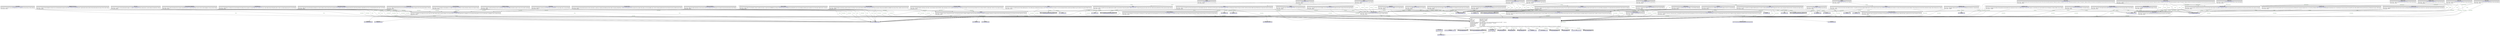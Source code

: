 digraph { 
 node [ fontname="DejaVu Sans" ] ; 
	node0 -> node1 [ color=BLACK, label=< <font point-size='10' color='#336633'>rdf:type</font> > ] ;
	node3 -> node4 [ color=BLACK, label=< <font point-size='10' color='#336633'>rdfs:domain</font> > ] ;
	node8 -> node0 [ color=BLACK, label=< <font point-size='10' color='#336633'>rdfs:isDefinedBy</font> > ] ;
	node11 -> node12 [ color=BLACK, label=< <font point-size='10' color='#336633'>rdfs:range</font> > ] ;
	node14 -> node4 [ color=BLACK, label=< <font point-size='10' color='#336633'>rdfs:domain</font> > ] ;
	node16 -> node17 [ color=BLACK, label=< <font point-size='10' color='#336633'>rdfs:subClassOf</font> > ] ;
	node18 -> node19 [ color=BLACK, label=< <font point-size='10' color='#336633'>rdfs:range</font> > ] ;
	node20 -> node21 [ color=BLACK, label=< <font point-size='10' color='#336633'>rdfs:seeAlso</font> > ] ;
	node22 -> node0 [ color=BLACK, label=< <font point-size='10' color='#336633'>rdfs:isDefinedBy</font> > ] ;
	node19 -> node23 [ color=BLACK, label=< <font point-size='10' color='#336633'>rdfs:seeAlso</font> > ] ;
	node24 -> node0 [ color=BLACK, label=< <font point-size='10' color='#336633'>rdfs:isDefinedBy</font> > ] ;
	node27 -> node4 [ color=BLACK, label=< <font point-size='10' color='#336633'>rdfs:domain</font> > ] ;
	node11 -> node17 [ color=BLACK, label=< <font point-size='10' color='#336633'>rdfs:domain</font> > ] ;
	node19 -> node28 [ color=BLACK, label=< <font point-size='10' color='#336633'>rdf:type</font> > ] ;
	node0 -> node29 [ color=BLACK, label=< <font point-size='10' color='#336633'>owl:imports</font> > ] ;
	node14 -> node30 [ color=BLACK, label=< <font point-size='10' color='#336633'>rdf:type</font> > ] ;
	node32 -> node33 [ color=BLACK, label=< <font point-size='10' color='#336633'>rdf:type</font> > ] ;
	node14 -> node34 [ color=BLACK, label=< <font point-size='10' color='#336633'>rdfs:range</font> > ] ;
	node8 -> node38 [ color=BLACK, label=< <font point-size='10' color='#336633'>rdfs:subClassOf</font> > ] ;
	node39 -> node35 [ color=BLACK, label=< <font point-size='10' color='#336633'>rdfs:subPropertyOf</font> > ] ;
	node40 -> node19 [ color=BLACK, label=< <font point-size='10' color='#336633'>rdfs:range</font> > ] ;
	node41 -> node38 [ color=BLACK, label=< <font point-size='10' color='#336633'>rdfs:subClassOf</font> > ] ;
	node42 -> node35 [ color=BLACK, label=< <font point-size='10' color='#336633'>rdfs:subPropertyOf</font> > ] ;
	node43 -> node25 [ color=BLACK, label=< <font point-size='10' color='#336633'>rdfs:range</font> > ] ;
	node44 -> node28 [ color=BLACK, label=< <font point-size='10' color='#336633'>rdf:type</font> > ] ;
	node14 -> node0 [ color=BLACK, label=< <font point-size='10' color='#336633'>rdfs:isDefinedBy</font> > ] ;
	node44 -> node0 [ color=BLACK, label=< <font point-size='10' color='#336633'>rdfs:isDefinedBy</font> > ] ;
	node10 -> node0 [ color=BLACK, label=< <font point-size='10' color='#336633'>rdfs:isDefinedBy</font> > ] ;
	node31 -> node0 [ color=BLACK, label=< <font point-size='10' color='#336633'>rdfs:isDefinedBy</font> > ] ;
	node46 -> node28 [ color=BLACK, label=< <font point-size='10' color='#336633'>rdf:type</font> > ] ;
	node10 -> node47 [ color=BLACK, label=< <font point-size='10' color='#336633'>rdfs:seeAlso</font> > ] ;
	node52 -> node0 [ color=BLACK, label=< <font point-size='10' color='#336633'>rdfs:isDefinedBy</font> > ] ;
	node26 -> node54 [ color=BLACK, label=< <font point-size='10' color='#336633'>rdfs:range</font> > ] ;
	node10 -> node17 [ color=BLACK, label=< <font point-size='10' color='#336633'>rdfs:subClassOf</font> > ] ;
	node9 -> node0 [ color=BLACK, label=< <font point-size='10' color='#336633'>rdfs:isDefinedBy</font> > ] ;
	node56 -> node28 [ color=BLACK, label=< <font point-size='10' color='#336633'>rdf:type</font> > ] ;
	node57 -> node58 [ color=BLACK, label=< <font point-size='10' color='#336633'>rdfs:seeAlso</font> > ] ;
	node16 -> node59 [ color=BLACK, label=< <font point-size='10' color='#336633'>rdfs:seeAlso</font> > ] ;
	node35 -> node30 [ color=BLACK, label=< <font point-size='10' color='#336633'>rdf:type</font> > ] ;
	node42 -> node34 [ color=BLACK, label=< <font point-size='10' color='#336633'>rdfs:range</font> > ] ;
	node51 -> node0 [ color=BLACK, label=< <font point-size='10' color='#336633'>rdfs:isDefinedBy</font> > ] ;
	node26 -> node4 [ color=BLACK, label=< <font point-size='10' color='#336633'>rdfs:domain</font> > ] ;
	node5 -> node38 [ color=BLACK, label=< <font point-size='10' color='#336633'>rdfs:subClassOf</font> > ] ;
	node43 -> node33 [ color=BLACK, label=< <font point-size='10' color='#336633'>rdf:type</font> > ] ;
	node31 -> node19 [ color=BLACK, label=< <font point-size='10' color='#336633'>rdfs:subClassOf</font> > ] ;
	node54 -> node0 [ color=BLACK, label=< <font point-size='10' color='#336633'>rdfs:isDefinedBy</font> > ] ;
	node11 -> node0 [ color=BLACK, label=< <font point-size='10' color='#336633'>rdfs:isDefinedBy</font> > ] ;
	node40 -> node17 [ color=BLACK, label=< <font point-size='10' color='#336633'>rdfs:domain</font> > ] ;
	node61 -> node52 [ color=BLACK, label=< <font point-size='10' color='#336633'>rdfs:range</font> > ] ;
	node0 -> node64 [ color=BLACK, label=< <font point-size='10' color='#336633'>owl:imports</font> > ] ;
	node65 -> node33 [ color=BLACK, label=< <font point-size='10' color='#336633'>rdf:type</font> > ] ;
	node6 -> node0 [ color=BLACK, label=< <font point-size='10' color='#336633'>rdfs:isDefinedBy</font> > ] ;
	node66 -> node28 [ color=BLACK, label=< <font point-size='10' color='#336633'>rdf:type</font> > ] ;
	node51 -> node33 [ color=BLACK, label=< <font point-size='10' color='#336633'>rdf:type</font> > ] ;
	node19 -> node68 [ color=BLACK, label=< <font point-size='10' color='#336633'>rdfs:seeAlso</font> > ] ;
	node0 -> node69 [ color=BLACK, label=< <font point-size='10' color='#336633'>dc:creator</font> > ] ;
	node0 -> node70 [ color=BLACK, label=< <font point-size='10' color='#336633'>owl:imports</font> > ] ;
	node25 -> node0 [ color=BLACK, label=< <font point-size='10' color='#336633'>rdfs:isDefinedBy</font> > ] ;
	node43 -> node0 [ color=BLACK, label=< <font point-size='10' color='#336633'>rdfs:isDefinedBy</font> > ] ;
	node55 -> node66 [ color=BLACK, label=< <font point-size='10' color='#336633'>rdfs:range</font> > ] ;
	node32 -> node17 [ color=BLACK, label=< <font point-size='10' color='#336633'>rdfs:domain</font> > ] ;
	node2 -> node15 [ color=BLACK, label=< <font point-size='10' color='#336633'>rdfs:range</font> > ] ;
	node57 -> node71 [ color=BLACK, label=< <font point-size='10' color='#336633'>rdfs:seeAlso</font> > ] ;
	node63 -> node0 [ color=BLACK, label=< <font point-size='10' color='#336633'>rdfs:isDefinedBy</font> > ] ;
	node25 -> node28 [ color=BLACK, label=< <font point-size='10' color='#336633'>rdf:type</font> > ] ;
	node72 -> node28 [ color=BLACK, label=< <font point-size='10' color='#336633'>rdf:type</font> > ] ;
	node65 -> node10 [ color=BLACK, label=< <font point-size='10' color='#336633'>rdfs:range</font> > ] ;
	node18 -> node0 [ color=BLACK, label=< <font point-size='10' color='#336633'>rdfs:isDefinedBy</font> > ] ;
	node36 -> node0 [ color=BLACK, label=< <font point-size='10' color='#336633'>rdfs:isDefinedBy</font> > ] ;
	node24 -> node30 [ color=BLACK, label=< <font point-size='10' color='#336633'>rdf:type</font> > ] ;
	node73 -> node0 [ color=BLACK, label=< <font point-size='10' color='#336633'>rdfs:isDefinedBy</font> > ] ;
	node67 -> node28 [ color=BLACK, label=< <font point-size='10' color='#336633'>rdf:type</font> > ] ;
	node57 -> node17 [ color=BLACK, label=< <font point-size='10' color='#336633'>rdfs:subClassOf</font> > ] ;
	node38 -> node75 [ color=BLACK, label=< <font point-size='10' color='#336633'>rdfs:seeAlso</font> > ] ;
	node13 -> node38 [ color=BLACK, label=< <font point-size='10' color='#336633'>rdfs:subClassOf</font> > ] ;
	node31 -> node28 [ color=BLACK, label=< <font point-size='10' color='#336633'>rdf:type</font> > ] ;
	node13 -> node28 [ color=BLACK, label=< <font point-size='10' color='#336633'>rdf:type</font> > ] ;
	node62 -> node0 [ color=BLACK, label=< <font point-size='10' color='#336633'>rdfs:isDefinedBy</font> > ] ;
	node69 -> node77 [ color=BLACK, label=< <font point-size='10' color='#336633'>rdf:type</font> > ] ;
	node78 -> node35 [ color=BLACK, label=< <font point-size='10' color='#336633'>rdfs:subPropertyOf</font> > ] ;
	node3 -> node30 [ color=BLACK, label=< <font point-size='10' color='#336633'>rdf:type</font> > ] ;
	node65 -> node0 [ color=BLACK, label=< <font point-size='10' color='#336633'>rdfs:isDefinedBy</font> > ] ;
	node16 -> node28 [ color=BLACK, label=< <font point-size='10' color='#336633'>rdf:type</font> > ] ;
	node42 -> node25 [ color=BLACK, label=< <font point-size='10' color='#336633'>rdfs:domain</font> > ] ;
	node0 -> node79 [ color=BLACK, label=< <font point-size='10' color='#336633'>foaf:maker</font> > ] ;
	node67 -> node0 [ color=BLACK, label=< <font point-size='10' color='#336633'>rdfs:isDefinedBy</font> > ] ;
	node37 -> node17 [ color=BLACK, label=< <font point-size='10' color='#336633'>rdfs:domain</font> > ] ;
	node0 -> node80 [ color=BLACK, label=< <font point-size='10' color='#336633'>owl:imports</font> > ] ;
	node20 -> node17 [ color=BLACK, label=< <font point-size='10' color='#336633'>rdfs:subClassOf</font> > ] ;
	node54 -> node81 [ color=BLACK, label=< <font point-size='10' color='#336633'>rdfs:seeAlso</font> > ] ;
	node63 -> node30 [ color=BLACK, label=< <font point-size='10' color='#336633'>rdf:type</font> > ] ;
	node61 -> node0 [ color=BLACK, label=< <font point-size='10' color='#336633'>rdfs:isDefinedBy</font> > ] ;
	node82 -> node19 [ color=BLACK, label=< <font point-size='10' color='#336633'>rdfs:subClassOf</font> > ] ;
	node78 -> node30 [ color=BLACK, label=< <font point-size='10' color='#336633'>rdf:type</font> > ] ;
	node0 -> node83 [ color=BLACK, label=< <font point-size='10' color='#336633'>rdf:type</font> > ] ;
	node53 -> node52 [ color=BLACK, label=< <font point-size='10' color='#336633'>rdfs:range</font> > ] ;
	node35 -> node25 [ color=BLACK, label=< <font point-size='10' color='#336633'>rdfs:domain</font> > ] ;
	node52 -> node84 [ color=BLACK, label=< <font point-size='10' color='#336633'>rdfs:seeAlso</font> > ] ;
	node40 -> node0 [ color=BLACK, label=< <font point-size='10' color='#336633'>rdfs:isDefinedBy</font> > ] ;
	node65 -> node17 [ color=BLACK, label=< <font point-size='10' color='#336633'>rdfs:domain</font> > ] ;
	node55 -> node17 [ color=BLACK, label=< <font point-size='10' color='#336633'>rdfs:domain</font> > ] ;
	node85 -> node77 [ color=BLACK, label=< <font point-size='10' color='#336633'>rdf:type</font> > ] ;
	node10 -> node86 [ color=BLACK, label=< <font point-size='10' color='#336633'>rdfs:seeAlso</font> > ] ;
	node55 -> node0 [ color=BLACK, label=< <font point-size='10' color='#336633'>rdfs:isDefinedBy</font> > ] ;
	node16 -> node87 [ color=BLACK, label=< <font point-size='10' color='#336633'>rdfs:seeAlso</font> > ] ;
	node42 -> node0 [ color=BLACK, label=< <font point-size='10' color='#336633'>rdfs:isDefinedBy</font> > ] ;
	node67 -> node38 [ color=BLACK, label=< <font point-size='10' color='#336633'>rdfs:subClassOf</font> > ] ;
	node53 -> node33 [ color=BLACK, label=< <font point-size='10' color='#336633'>rdf:type</font> > ] ;
	node56 -> node0 [ color=BLACK, label=< <font point-size='10' color='#336633'>rdfs:isDefinedBy</font> > ] ;
	node88 -> node38 [ color=BLACK, label=< <font point-size='10' color='#336633'>rdfs:subClassOf</font> > ] ;
	node66 -> node17 [ color=BLACK, label=< <font point-size='10' color='#336633'>rdfs:subClassOf</font> > ] ;
	node50 -> node30 [ color=BLACK, label=< <font point-size='10' color='#336633'>rdf:type</font> > ] ;
	node20 -> node28 [ color=BLACK, label=< <font point-size='10' color='#336633'>rdf:type</font> > ] ;
	node56 -> node38 [ color=BLACK, label=< <font point-size='10' color='#336633'>rdfs:subClassOf</font> > ] ;
	node45 -> node0 [ color=BLACK, label=< <font point-size='10' color='#336633'>rdfs:isDefinedBy</font> > ] ;
	node36 -> node25 [ color=BLACK, label=< <font point-size='10' color='#336633'>rdfs:domain</font> > ] ;
	node8 -> node28 [ color=BLACK, label=< <font point-size='10' color='#336633'>rdf:type</font> > ] ;
	node20 -> node89 [ color=BLACK, label=< <font point-size='10' color='#336633'>rdfs:seeAlso</font> > ] ;
	node48 -> node33 [ color=BLACK, label=< <font point-size='10' color='#336633'>rdf:type</font> > ] ;
	node53 -> node0 [ color=BLACK, label=< <font point-size='10' color='#336633'>rdfs:isDefinedBy</font> > ] ;
	node4 -> node0 [ color=BLACK, label=< <font point-size='10' color='#336633'>rdfs:isDefinedBy</font> > ] ;
	node76 -> node30 [ color=BLACK, label=< <font point-size='10' color='#336633'>rdf:type</font> > ] ;
	node51 -> node17 [ color=BLACK, label=< <font point-size='10' color='#336633'>rdfs:domain</font> > ] ;
	node7 -> node33 [ color=BLACK, label=< <font point-size='10' color='#336633'>rdf:type</font> > ] ;
	node6 -> node28 [ color=BLACK, label=< <font point-size='10' color='#336633'>rdf:type</font> > ] ;
	node39 -> node0 [ color=BLACK, label=< <font point-size='10' color='#336633'>rdfs:isDefinedBy</font> > ] ;
	node72 -> node0 [ color=BLACK, label=< <font point-size='10' color='#336633'>rdfs:isDefinedBy</font> > ] ;
	node61 -> node17 [ color=BLACK, label=< <font point-size='10' color='#336633'>rdfs:domain</font> > ] ;
	node5 -> node0 [ color=BLACK, label=< <font point-size='10' color='#336633'>rdfs:isDefinedBy</font> > ] ;
	node17 -> node90 [ color=BLACK, label=< <font point-size='10' color='#336633'>rdfs:seeAlso</font> > ] ;
	node82 -> node28 [ color=BLACK, label=< <font point-size='10' color='#336633'>rdf:type</font> > ] ;
	node39 -> node30 [ color=BLACK, label=< <font point-size='10' color='#336633'>rdf:type</font> > ] ;
	node0 -> node91 [ color=BLACK, label=< <font point-size='10' color='#336633'>owl:imports</font> > ] ;
	node36 -> node30 [ color=BLACK, label=< <font point-size='10' color='#336633'>rdf:type</font> > ] ;
	node10 -> node28 [ color=BLACK, label=< <font point-size='10' color='#336633'>rdf:type</font> > ] ;
	node74 -> node0 [ color=BLACK, label=< <font point-size='10' color='#336633'>rdfs:isDefinedBy</font> > ] ;
	node61 -> node33 [ color=BLACK, label=< <font point-size='10' color='#336633'>rdf:type</font> > ] ;
	node37 -> node33 [ color=BLACK, label=< <font point-size='10' color='#336633'>rdf:type</font> > ] ;
	node0 -> node92 [ color=BLACK, label=< <font point-size='10' color='#336633'>owl:priorVersion</font> > ] ;
	node49 -> node17 [ color=BLACK, label=< <font point-size='10' color='#336633'>rdfs:domain</font> > ] ;
	node76 -> node34 [ color=BLACK, label=< <font point-size='10' color='#336633'>rdfs:range</font> > ] ;
	node38 -> node0 [ color=BLACK, label=< <font point-size='10' color='#336633'>rdfs:isDefinedBy</font> > ] ;
	node37 -> node0 [ color=BLACK, label=< <font point-size='10' color='#336633'>rdfs:isDefinedBy</font> > ] ;
	node0 -> node0 [ color=BLACK, label=< <font point-size='10' color='#336633'>rdfs:isDefinedBy</font> > ] ;
	node32 -> node0 [ color=BLACK, label=< <font point-size='10' color='#336633'>rdfs:isDefinedBy</font> > ] ;
	node38 -> node28 [ color=BLACK, label=< <font point-size='10' color='#336633'>rdf:type</font> > ] ;
	node42 -> node30 [ color=BLACK, label=< <font point-size='10' color='#336633'>rdf:type</font> > ] ;
	node48 -> node0 [ color=BLACK, label=< <font point-size='10' color='#336633'>rdfs:isDefinedBy</font> > ] ;
	node15 -> node28 [ color=BLACK, label=< <font point-size='10' color='#336633'>rdf:type</font> > ] ;
	node27 -> node34 [ color=BLACK, label=< <font point-size='10' color='#336633'>rdfs:range</font> > ] ;
	node26 -> node33 [ color=BLACK, label=< <font point-size='10' color='#336633'>rdf:type</font> > ] ;
	node66 -> node0 [ color=BLACK, label=< <font point-size='10' color='#336633'>rdfs:isDefinedBy</font> > ] ;
	node0 -> node93 [ color=BLACK, label=< <font point-size='10' color='#336633'>owl:imports</font> > ] ;
	node60 -> node28 [ color=BLACK, label=< <font point-size='10' color='#336633'>rdf:type</font> > ] ;
	node0 -> node79 [ color=BLACK, label=< <font point-size='10' color='#336633'>dc:creator</font> > ] ;
	node57 -> node0 [ color=BLACK, label=< <font point-size='10' color='#336633'>rdfs:isDefinedBy</font> > ] ;
	node57 -> node28 [ color=BLACK, label=< <font point-size='10' color='#336633'>rdf:type</font> > ] ;
	node72 -> node19 [ color=BLACK, label=< <font point-size='10' color='#336633'>rdfs:subClassOf</font> > ] ;
	node74 -> node62 [ color=BLACK, label=< <font point-size='10' color='#336633'>rdfs:range</font> > ] ;
	node66 -> node94 [ color=BLACK, label=< <font point-size='10' color='#336633'>rdfs:seeAlso</font> > ] ;
	node43 -> node17 [ color=BLACK, label=< <font point-size='10' color='#336633'>rdfs:domain</font> > ] ;
	node18 -> node17 [ color=BLACK, label=< <font point-size='10' color='#336633'>rdfs:domain</font> > ] ;
	node35 -> node34 [ color=BLACK, label=< <font point-size='10' color='#336633'>rdfs:range</font> > ] ;
	node36 -> node35 [ color=BLACK, label=< <font point-size='10' color='#336633'>rdfs:subPropertyOf</font> > ] ;
	node3 -> node0 [ color=BLACK, label=< <font point-size='10' color='#336633'>rdfs:isDefinedBy</font> > ] ;
	node15 -> node0 [ color=BLACK, label=< <font point-size='10' color='#336633'>rdfs:isDefinedBy</font> > ] ;
	node73 -> node35 [ color=BLACK, label=< <font point-size='10' color='#336633'>rdfs:subPropertyOf</font> > ] ;
	node0 -> node69 [ color=BLACK, label=< <font point-size='10' color='#336633'>foaf:maker</font> > ] ;
	node45 -> node34 [ color=BLACK, label=< <font point-size='10' color='#336633'>rdfs:range</font> > ] ;
	node7 -> node0 [ color=BLACK, label=< <font point-size='10' color='#336633'>rdfs:isDefinedBy</font> > ] ;
	node38 -> node95 [ color=BLACK, label=< <font point-size='10' color='#336633'>rdfs:seeAlso</font> > ] ;
	node22 -> node28 [ color=BLACK, label=< <font point-size='10' color='#336633'>rdf:type</font> > ] ;
	node9 -> node28 [ color=BLACK, label=< <font point-size='10' color='#336633'>rdf:type</font> > ] ;
	node11 -> node33 [ color=BLACK, label=< <font point-size='10' color='#336633'>rdf:type</font> > ] ;
	node16 -> node0 [ color=BLACK, label=< <font point-size='10' color='#336633'>rdfs:isDefinedBy</font> > ] ;
	node0 -> node96 [ color=BLACK, label=< <font point-size='10' color='#336633'>dcterms:license</font> > ] ;
	node78 -> node0 [ color=BLACK, label=< <font point-size='10' color='#336633'>rdfs:isDefinedBy</font> > ] ;
	node46 -> node0 [ color=BLACK, label=< <font point-size='10' color='#336633'>rdfs:isDefinedBy</font> > ] ;
	node46 -> node38 [ color=BLACK, label=< <font point-size='10' color='#336633'>rdfs:subClassOf</font> > ] ;
	node49 -> node0 [ color=BLACK, label=< <font point-size='10' color='#336633'>rdfs:isDefinedBy</font> > ] ;
	node49 -> node33 [ color=BLACK, label=< <font point-size='10' color='#336633'>rdf:type</font> > ] ;
	node45 -> node30 [ color=BLACK, label=< <font point-size='10' color='#336633'>rdf:type</font> > ] ;
	node76 -> node25 [ color=BLACK, label=< <font point-size='10' color='#336633'>rdfs:domain</font> > ] ;
	node26 -> node0 [ color=BLACK, label=< <font point-size='10' color='#336633'>rdfs:isDefinedBy</font> > ] ;
	node5 -> node28 [ color=BLACK, label=< <font point-size='10' color='#336633'>rdf:type</font> > ] ;
	node50 -> node0 [ color=BLACK, label=< <font point-size='10' color='#336633'>rdfs:isDefinedBy</font> > ] ;
	node2 -> node0 [ color=BLACK, label=< <font point-size='10' color='#336633'>rdfs:isDefinedBy</font> > ] ;
	node40 -> node33 [ color=BLACK, label=< <font point-size='10' color='#336633'>rdf:type</font> > ] ;
	node53 -> node17 [ color=BLACK, label=< <font point-size='10' color='#336633'>rdfs:domain</font> > ] ;
	node41 -> node0 [ color=BLACK, label=< <font point-size='10' color='#336633'>rdfs:isDefinedBy</font> > ] ;
	node2 -> node33 [ color=BLACK, label=< <font point-size='10' color='#336633'>rdf:type</font> > ] ;
	node52 -> node28 [ color=BLACK, label=< <font point-size='10' color='#336633'>rdf:type</font> > ] ;
	node24 -> node34 [ color=BLACK, label=< <font point-size='10' color='#336633'>rdfs:range</font> > ] ;
	node52 -> node17 [ color=BLACK, label=< <font point-size='10' color='#336633'>rdfs:subClassOf</font> > ] ;
	node55 -> node33 [ color=BLACK, label=< <font point-size='10' color='#336633'>rdf:type</font> > ] ;
	node12 -> node28 [ color=BLACK, label=< <font point-size='10' color='#336633'>rdf:type</font> > ] ;
	node4 -> node28 [ color=BLACK, label=< <font point-size='10' color='#336633'>rdf:type</font> > ] ;
	node74 -> node33 [ color=BLACK, label=< <font point-size='10' color='#336633'>rdf:type</font> > ] ;
	node15 -> node97 [ color=BLACK, label=< <font point-size='10' color='#336633'>rdfs:subClassOf</font> > ] ;
	node51 -> node57 [ color=BLACK, label=< <font point-size='10' color='#336633'>rdfs:range</font> > ] ;
	node3 -> node34 [ color=BLACK, label=< <font point-size='10' color='#336633'>rdfs:range</font> > ] ;
	node41 -> node28 [ color=BLACK, label=< <font point-size='10' color='#336633'>rdf:type</font> > ] ;
	node54 -> node28 [ color=BLACK, label=< <font point-size='10' color='#336633'>rdf:type</font> > ] ;
	node22 -> node38 [ color=BLACK, label=< <font point-size='10' color='#336633'>rdfs:subClassOf</font> > ] ;
	node17 -> node0 [ color=BLACK, label=< <font point-size='10' color='#336633'>rdfs:isDefinedBy</font> > ] ;
	node24 -> node25 [ color=BLACK, label=< <font point-size='10' color='#336633'>rdfs:domain</font> > ] ;
	node19 -> node0 [ color=BLACK, label=< <font point-size='10' color='#336633'>rdfs:isDefinedBy</font> > ] ;
	node44 -> node38 [ color=BLACK, label=< <font point-size='10' color='#336633'>rdfs:subClassOf</font> > ] ;
	node48 -> node38 [ color=BLACK, label=< <font point-size='10' color='#336633'>rdfs:range</font> > ] ;
	node9 -> node38 [ color=BLACK, label=< <font point-size='10' color='#336633'>rdfs:subClassOf</font> > ] ;
	node0 -> node98 [ color=BLACK, label=< <font point-size='10' color='#336633'>owl:versionIRI</font> > ] ;
	node66 -> node99 [ color=BLACK, label=< <font point-size='10' color='#336633'>rdfs:seeAlso</font> > ] ;
	node12 -> node100 [ color=BLACK, label=< <font point-size='10' color='#336633'>rdfs:seeAlso</font> > ] ;
	node76 -> node0 [ color=BLACK, label=< <font point-size='10' color='#336633'>rdfs:isDefinedBy</font> > ] ;
	node12 -> node101 [ color=BLACK, label=< <font point-size='10' color='#336633'>rdfs:seeAlso</font> > ] ;
	node63 -> node35 [ color=BLACK, label=< <font point-size='10' color='#336633'>rdfs:subPropertyOf</font> > ] ;
	node49 -> node4 [ color=BLACK, label=< <font point-size='10' color='#336633'>rdfs:range</font> > ] ;
	node27 -> node0 [ color=BLACK, label=< <font point-size='10' color='#336633'>rdfs:isDefinedBy</font> > ] ;
	node32 -> node19 [ color=BLACK, label=< <font point-size='10' color='#336633'>rdfs:range</font> > ] ;
	node35 -> node0 [ color=BLACK, label=< <font point-size='10' color='#336633'>rdfs:isDefinedBy</font> > ] ;
	node37 -> node20 [ color=BLACK, label=< <font point-size='10' color='#336633'>rdfs:range</font> > ] ;
	node50 -> node35 [ color=BLACK, label=< <font point-size='10' color='#336633'>rdfs:subPropertyOf</font> > ] ;
	node18 -> node33 [ color=BLACK, label=< <font point-size='10' color='#336633'>rdf:type</font> > ] ;
	node82 -> node0 [ color=BLACK, label=< <font point-size='10' color='#336633'>rdfs:isDefinedBy</font> > ] ;
	node13 -> node0 [ color=BLACK, label=< <font point-size='10' color='#336633'>rdfs:isDefinedBy</font> > ] ;
	node48 -> node17 [ color=BLACK, label=< <font point-size='10' color='#336633'>rdfs:domain</font> > ] ;
	node60 -> node0 [ color=BLACK, label=< <font point-size='10' color='#336633'>rdfs:isDefinedBy</font> > ] ;
	node73 -> node30 [ color=BLACK, label=< <font point-size='10' color='#336633'>rdf:type</font> > ] ;
	node27 -> node30 [ color=BLACK, label=< <font point-size='10' color='#336633'>rdf:type</font> > ] ;
	node60 -> node38 [ color=BLACK, label=< <font point-size='10' color='#336633'>rdfs:subClassOf</font> > ] ;
	node2 -> node102 [ color=BLACK, label=< <font point-size='10' color='#336633'>rdfs:subPropertyOf</font> > ] ;
	node12 -> node17 [ color=BLACK, label=< <font point-size='10' color='#336633'>rdfs:subClassOf</font> > ] ;
	node88 -> node28 [ color=BLACK, label=< <font point-size='10' color='#336633'>rdf:type</font> > ] ;
	node17 -> node28 [ color=BLACK, label=< <font point-size='10' color='#336633'>rdf:type</font> > ] ;
	node7 -> node103 [ color=BLACK, label=< <font point-size='10' color='#336633'>rdfs:range</font> > ] ;
	node52 -> node104 [ color=BLACK, label=< <font point-size='10' color='#336633'>rdfs:seeAlso</font> > ] ;
	node62 -> node28 [ color=BLACK, label=< <font point-size='10' color='#336633'>rdf:type</font> > ] ;
	node20 -> node0 [ color=BLACK, label=< <font point-size='10' color='#336633'>rdfs:isDefinedBy</font> > ] ;
	node88 -> node0 [ color=BLACK, label=< <font point-size='10' color='#336633'>rdfs:isDefinedBy</font> > ] ;
	node12 -> node0 [ color=BLACK, label=< <font point-size='10' color='#336633'>rdfs:isDefinedBy</font> > ] ;
# http://xmlns.com/foaf/0.1/Person node77
node77 [ shape=none, color=black label=< <table color='#666666' cellborder='0' cellspacing='0' border='1'><tr><td colspan='2' bgcolor='grey'><B>Person</B></td></tr><tr><td href='http://xmlns.com/foaf/0.1/Person' bgcolor='#eeeeee' colspan='2'><font point-size='10' color='#6666ff'>http://xmlns.com/foaf/0.1/Person</font></td></tr></table> > ] 
# http://purl.org/ontology/wo/habitat node32
node32 [ shape=none, color=black label=< <table color='#666666' cellborder='0' cellspacing='0' border='1'><tr><td colspan='2' bgcolor='grey'><B>habitat</B></td></tr><tr><td href='http://purl.org/ontology/wo/habitat' bgcolor='#eeeeee' colspan='2'><font point-size='10' color='#6666ff'>http://purl.org/ontology/wo/habitat</font></td></tr><tr><td align='left'>rdfs:comment</td><td align='left'>&quot;associates a taxon rank with a habitat in which it may typically be found&quot;@en-gb</td></tr><tr><td align='left'>vs:term_status</td><td align='left'>&quot;testing&quot;</td></tr></table> > ] 
# http://purl.org/ontology/wo/kingdomName node78
node78 [ shape=none, color=black label=< <table color='#666666' cellborder='0' cellspacing='0' border='1'><tr><td colspan='2' bgcolor='grey'><B>kingdom name</B></td></tr><tr><td href='http://purl.org/ontology/wo/kingdomName' bgcolor='#eeeeee' colspan='2'><font point-size='10' color='#6666ff'>http://purl.org/ontology/wo/kingdomName</font></td></tr><tr><td align='left'>rdfs:comment</td><td align='left'>&quot;Used to specify the name of a kingdom as part of a Taxon Name&quot;@en-gb</td></tr><tr><td align='left'>vs:term_status</td><td align='left'>&quot;testing&quot;</td></tr></table> > ] 
# http://www.bbc.co.uk/nature/genus node71
node71 [ shape=none, color=black label=< <table color='#666666' cellborder='0' cellspacing='0' border='1'><tr><td colspan='2' bgcolor='grey'><B>genus</B></td></tr><tr><td href='http://www.bbc.co.uk/nature/genus' bgcolor='#eeeeee' colspan='2'><font point-size='10' color='#6666ff'>http://www.bbc.co.uk/nature/genus</font></td></tr></table> > ] 
# http://www.bbc.co.uk/nature/phylum node100
node100 [ shape=none, color=black label=< <table color='#666666' cellborder='0' cellspacing='0' border='1'><tr><td colspan='2' bgcolor='grey'><B>phylum</B></td></tr><tr><td href='http://www.bbc.co.uk/nature/phylum' bgcolor='#eeeeee' colspan='2'><font point-size='10' color='#6666ff'>http://www.bbc.co.uk/nature/phylum</font></td></tr></table> > ] 
# http://en.wikipedia.org/wiki/Class_%28biology%29 node21
node21 [ shape=none, color=black label=< <table color='#666666' cellborder='0' cellspacing='0' border='1'><tr><td colspan='2' bgcolor='grey'><B>http://en.wikipedia.org/wiki/Class_%28biology%29</B></td></tr><tr><td href='http://en.wikipedia.org/wiki/Class_%28biology%29' bgcolor='#eeeeee' colspan='2'><font point-size='10' color='#6666ff'>http://en.wikipedia.org/wiki/Class_%28biology%29</font></td></tr></table> > ] 
# http://purl.org/ontology/wo/adaptation node48
node48 [ shape=none, color=black label=< <table color='#666666' cellborder='0' cellspacing='0' border='1'><tr><td colspan='2' bgcolor='grey'><B>adaptation</B></td></tr><tr><td href='http://purl.org/ontology/wo/adaptation' bgcolor='#eeeeee' colspan='2'><font point-size='10' color='#6666ff'>http://purl.org/ontology/wo/adaptation</font></td></tr><tr><td align='left'>rdfs:comment</td><td align='left'>&quot;associates a taxon rank with an adaptation which it displays&quot;@en-gb</td></tr><tr><td align='left'>vs:term_status</td><td align='left'>&quot;testing&quot;</td></tr></table> > ] 
# http://tomscott.name/ node79
node79 [ shape=none, color=black label=< <table color='#666666' cellborder='0' cellspacing='0' border='1'><tr><td colspan='2' bgcolor='grey'><B>http://tomscott.name/</B></td></tr><tr><td href='http://tomscott.name/' bgcolor='#eeeeee' colspan='2'><font point-size='10' color='#6666ff'>http://tomscott.name/</font></td></tr></table> > ] 
# http://purl.org/ontology/wo/Family node66
node66 [ shape=none, color=black label=< <table color='#666666' cellborder='0' cellspacing='0' border='1'><tr><td colspan='2' bgcolor='grey'><B>Family</B></td></tr><tr><td href='http://purl.org/ontology/wo/Family' bgcolor='#eeeeee' colspan='2'><font point-size='10' color='#6666ff'>http://purl.org/ontology/wo/Family</font></td></tr><tr><td align='left'>rdfs:comment</td><td align='left'>&quot;A family is a scientific grouping of closely related organisms. It has smaller groups, called genera and species, within it. A family can have a lot of members or only a few. Examples of families include the cats (Felidae), the gulls (Laridae) and the grasses (Poaceae).&quot;@en-gb</td></tr><tr><td align='left'>vs:term_status</td><td align='left'>&quot;testing&quot;</td></tr></table> > ] 
# http://purl.org/ontology/wo/orderName node50
node50 [ shape=none, color=black label=< <table color='#666666' cellborder='0' cellspacing='0' border='1'><tr><td colspan='2' bgcolor='grey'><B>order name</B></td></tr><tr><td href='http://purl.org/ontology/wo/orderName' bgcolor='#eeeeee' colspan='2'><font point-size='10' color='#6666ff'>http://purl.org/ontology/wo/orderName</font></td></tr><tr><td align='left'>rdfs:comment</td><td align='left'>&quot;Used to specify the name of an order as part of a Taxon Name&quot;@en-gb</td></tr><tr><td align='left'>vs:term_status</td><td align='left'>&quot;testing&quot;</td></tr></table> > ] 
# http://purl.org/ontology/wo/ExtremesAdaptation node56
node56 [ shape=none, color=black label=< <table color='#666666' cellborder='0' cellspacing='0' border='1'><tr><td colspan='2' bgcolor='grey'><B>Adapted to Extremes</B></td></tr><tr><td href='http://purl.org/ontology/wo/ExtremesAdaptation' bgcolor='#eeeeee' colspan='2'><font point-size='10' color='#6666ff'>http://purl.org/ontology/wo/ExtremesAdaptation</font></td></tr><tr><td align='left'>rdfs:comment</td><td align='left'>&quot;Organisms that are adapted to extremes (known as Extremophiles) are organisms that thrives in and even may require physically or geochemically extreme conditions that are detrimental to the majority of life on Earth.&quot;@en-gb</td></tr><tr><td align='left'>vs:term_status</td><td align='left'>&quot;testing&quot;</td></tr></table> > ] 
# http://purl.org/ontology/wo/Ecozone node62
node62 [ shape=none, color=black label=< <table color='#666666' cellborder='0' cellspacing='0' border='1'><tr><td colspan='2' bgcolor='grey'><B>Ecozone</B></td></tr><tr><td href='http://purl.org/ontology/wo/Ecozone' bgcolor='#eeeeee' colspan='2'><font point-size='10' color='#6666ff'>http://purl.org/ontology/wo/Ecozone</font></td></tr><tr><td align='left'>rdfs:comment</td><td align='left'>&quot;Ecozones are a method of dividing up the Earth's surface. Each ecozone is a large area that contains a number of habitats, which are linked by the evolutionary history of the animals and plants within them. For instance one ecozone is Australasia, because its marsupials evolved in isolation to mammals in the rest of the world.&quot;@en-gb</td></tr><tr><td align='left'>vs:term_status</td><td align='left'>&quot;testing&quot;</td></tr></table> > ] 
# http://purl.org/ontology/wo/populationTrend node3
node3 [ shape=none, color=black label=< <table color='#666666' cellborder='0' cellspacing='0' border='1'><tr><td colspan='2' bgcolor='grey'><B>population trend</B></td></tr><tr><td href='http://purl.org/ontology/wo/populationTrend' bgcolor='#eeeeee' colspan='2'><font point-size='10' color='#6666ff'>http://purl.org/ontology/wo/populationTrend</font></td></tr><tr><td align='left'>rdfs:comment</td><td align='left'>&quot;provides some indication of the population trend associated with an assessment of a taxon's conversation status. The value of this property is a simple literal, and is recommended to be one of: Decreasing, Increasing, Stable, Unknown.&quot;@en-gb</td></tr><tr><td align='left'>vs:term_status</td><td align='left'>&quot;unstable&quot;</td></tr></table> > ] 
# http://en.wikipedia.org/wiki/Genus node58
node58 [ shape=none, color=black label=< <table color='#666666' cellborder='0' cellspacing='0' border='1'><tr><td colspan='2' bgcolor='grey'><B>Genus</B></td></tr><tr><td href='http://en.wikipedia.org/wiki/Genus' bgcolor='#eeeeee' colspan='2'><font point-size='10' color='#6666ff'>http://en.wikipedia.org/wiki/Genus</font></td></tr></table> > ] 
# http://purl.org/ontology/wo/ node0
node0 [ shape=none, color=black label=< <table color='#666666' cellborder='0' cellspacing='0' border='1'><tr><td colspan='2' bgcolor='grey'><B>Wildlife Ontology</B></td></tr><tr><td href='http://purl.org/ontology/wo/' bgcolor='#eeeeee' colspan='2'><font point-size='10' color='#6666ff'>http://purl.org/ontology/wo/</font></td></tr><tr><td align='left'>dc:date</td><td align='left'>&quot;Date: 2013/12/18 11:33:00 &quot;</td></tr><tr><td align='left'>dcterms:created</td><td align='left'>&quot;2010-01-04&quot;^^xsd:date</td></tr><tr><td align='left'>dcterms:title</td><td align='left'>&quot;Wildlife Ontology&quot;@en-gb</td></tr><tr><td align='left'>owl:versionInfo</td><td align='left'>&quot;1.1&quot;^^xsd:string</td></tr><tr><td align='left'>provenance:canonicalLocation</td><td align='left'>&quot;https://repo.dev.bbc.co.uk/services/linked-data/ontologies/domain/kl/wildlife&quot;^^xsd:string</td></tr><tr><td align='left'>provenance:changeReason</td><td align='left'>&quot;Copying foaf: makers into dc:contributor.&quot;^^xsd:string</td></tr><tr><td align='left'>provenance:public</td><td align='left'>&quot;true&quot;^^xsd:boolean</td></tr><tr><td align='left'>provenance:slug</td><td align='left'>&quot;wo&quot;^^xsd:string</td></tr><tr><td align='left'>provenance:version</td><td align='left'>&quot;1.1&quot;^^xsd:string</td></tr><tr><td align='left'>rdfs:comment</td><td align='left'>&quot;A simple vocabulary for describing biological species and related taxa. The vocabulary defines terms for describing the names and ranking of taxa, as well as providing support for describing their habitats, conservation status, and behavioural characteristics, etc&quot;@en-gb</td></tr></table> > ] 
# http://purl.org/ontology/wo/Class node20
node20 [ shape=none, color=black label=< <table color='#666666' cellborder='0' cellspacing='0' border='1'><tr><td colspan='2' bgcolor='grey'><B>Class</B></td></tr><tr><td href='http://purl.org/ontology/wo/Class' bgcolor='#eeeeee' colspan='2'><font point-size='10' color='#6666ff'>http://purl.org/ontology/wo/Class</font></td></tr><tr><td align='left'>rdfs:comment</td><td align='left'>&quot;A class is a scientific way to group related organisms together, some examples of classes being jellyfish, reptiles and sea urchins. Classes are big groups and contain within them smaller groupings called orders, families, genera and species.&quot;@en-gb</td></tr><tr><td align='left'>vs:term_status</td><td align='left'>&quot;testing&quot;</td></tr></table> > ] 
# http://purl.org/ontology/wo/TaxonName node25
node25 [ shape=none, color=black label=< <table color='#666666' cellborder='0' cellspacing='0' border='1'><tr><td colspan='2' bgcolor='grey'><B>Taxon Name</B></td></tr><tr><td href='http://purl.org/ontology/wo/TaxonName' bgcolor='#eeeeee' colspan='2'><font point-size='10' color='#6666ff'>http://purl.org/ontology/wo/TaxonName</font></td></tr><tr><td align='left'>rdfs:comment</td><td align='left'>&quot;A taxonomic name, describing the structure and provenance of a taxonomic name.&quot;@en-gb</td></tr><tr><td align='left'>vs:term_status</td><td align='left'>&quot;testing&quot;</td></tr></table> > ] 
# http://purl.org/ontology/wo/commonName node24
node24 [ shape=none, color=black label=< <table color='#666666' cellborder='0' cellspacing='0' border='1'><tr><td colspan='2' bgcolor='grey'><B>common name</B></td></tr><tr><td href='http://purl.org/ontology/wo/commonName' bgcolor='#eeeeee' colspan='2'><font point-size='10' color='#6666ff'>http://purl.org/ontology/wo/commonName</font></td></tr><tr><td align='left'>rdfs:comment</td><td align='left'>&quot;associates a formal taxon name with a common version. E.g. Panthera leo might be associated with a common name of 'Lion'. A given taxon name may have several common names&quot;@en-gb</td></tr><tr><td align='left'>vs:term_status</td><td align='left'>&quot;testing&quot;</td></tr></table> > ] 
# http://purl.org/ontology/wo/ecozone node74
node74 [ shape=none, color=black label=< <table color='#666666' cellborder='0' cellspacing='0' border='1'><tr><td colspan='2' bgcolor='grey'><B>ecozone</B></td></tr><tr><td href='http://purl.org/ontology/wo/ecozone' bgcolor='#eeeeee' colspan='2'><font point-size='10' color='#6666ff'>http://purl.org/ontology/wo/ecozone</font></td></tr><tr><td align='left'>rdfs:comment</td><td align='left'>&quot;indicates that a habitat or a taxon rank can be found within an ecozone&quot;@en-gb</td></tr><tr><td align='left'>vs:term_status</td><td align='left'>&quot;testing&quot;</td></tr></table> > ] 
# http://purl.org/ontology/wo/CommunicationAdaptation node13
node13 [ shape=none, color=black label=< <table color='#666666' cellborder='0' cellspacing='0' border='1'><tr><td colspan='2' bgcolor='grey'><B>Communication Adaptation</B></td></tr><tr><td href='http://purl.org/ontology/wo/CommunicationAdaptation' bgcolor='#eeeeee' colspan='2'><font point-size='10' color='#6666ff'>http://purl.org/ontology/wo/CommunicationAdaptation</font></td></tr><tr><td align='left'>rdfs:comment</td><td align='left'>&quot;Communication and senses are how an organism perceives the world - for instance through scent or sight - and how it sends messages or warnings to others.&quot;@en-gb</td></tr><tr><td align='left'>vs:term_status</td><td align='left'>&quot;testing&quot;</td></tr></table> > ] 
# http://www.bbc.co.uk/nature/order node87
node87 [ shape=none, color=black label=< <table color='#666666' cellborder='0' cellspacing='0' border='1'><tr><td colspan='2' bgcolor='grey'><B>order</B></td></tr><tr><td href='http://www.bbc.co.uk/nature/order' bgcolor='#eeeeee' colspan='2'><font point-size='10' color='#6666ff'>http://www.bbc.co.uk/nature/order</font></td></tr></table> > ] 
# http://en.wikipedia.org/wiki/Family_%28biology%29 node94
node94 [ shape=none, color=black label=< <table color='#666666' cellborder='0' cellspacing='0' border='1'><tr><td colspan='2' bgcolor='grey'><B>http://en.wikipedia.org/wiki/Family_%28biology%29</B></td></tr><tr><td href='http://en.wikipedia.org/wiki/Family_%28biology%29' bgcolor='#eeeeee' colspan='2'><font point-size='10' color='#6666ff'>http://en.wikipedia.org/wiki/Family_%28biology%29</font></td></tr></table> > ] 
# http://purl.org/ontology/wo/TaxonRank node17
node17 [ shape=none, color=black label=< <table color='#666666' cellborder='0' cellspacing='0' border='1'><tr><td colspan='2' bgcolor='grey'><B>Taxonomic Rank</B></td></tr><tr><td href='http://purl.org/ontology/wo/TaxonRank' bgcolor='#eeeeee' colspan='2'><font point-size='10' color='#6666ff'>http://purl.org/ontology/wo/TaxonRank</font></td></tr><tr><td align='left'>rdfs:comment</td><td align='left'>&quot;Generic concept for a taxonomic rank such as a Genus or Species.&quot;@en-gb</td></tr><tr><td align='left'>vs:term_status</td><td align='left'>&quot;testing&quot;</td></tr></table> > ] 
# http://purl.org/ontology/wo/PredationStrategy node41
node41 [ shape=none, color=black label=< <table color='#666666' cellborder='0' cellspacing='0' border='1'><tr><td colspan='2' bgcolor='grey'><B>Predation Strategy</B></td></tr><tr><td href='http://purl.org/ontology/wo/PredationStrategy' bgcolor='#eeeeee' colspan='2'><font point-size='10' color='#6666ff'>http://purl.org/ontology/wo/PredationStrategy</font></td></tr><tr><td align='left'>rdfs:comment</td><td align='left'>&quot;Predation is catching and killing an animal in order to eat it. The prey can be chased, ambushed or caught in a trap such as a spider's web.&quot;@en-gb</td></tr><tr><td align='left'>vs:term_status</td><td align='left'>&quot;testing&quot;</td></tr></table> > ] 
# http://purl.org/ontology/wo/class node37
node37 [ shape=none, color=black label=< <table color='#666666' cellborder='0' cellspacing='0' border='1'><tr><td colspan='2' bgcolor='grey'><B>class</B></td></tr><tr><td href='http://purl.org/ontology/wo/class' bgcolor='#eeeeee' colspan='2'><font point-size='10' color='#6666ff'>http://purl.org/ontology/wo/class</font></td></tr><tr><td align='left'>rdfs:comment</td><td align='left'>&quot;associates a taxon rank with a class&quot;@en-gb</td></tr><tr><td align='left'>vs:term_status</td><td align='left'>&quot;testing&quot;</td></tr></table> > ] 
# http://purl.org/ontology/wo/ConservationStatus node4
node4 [ shape=none, color=black label=< <table color='#666666' cellborder='0' cellspacing='0' border='1'><tr><td colspan='2' bgcolor='grey'><B>Conservation Status</B></td></tr><tr><td href='http://purl.org/ontology/wo/ConservationStatus' bgcolor='#eeeeee' colspan='2'><font point-size='10' color='#6666ff'>http://purl.org/ontology/wo/ConservationStatus</font></td></tr><tr><td align='left'>rdfs:comment</td><td align='left'>&quot;Conservation status as described by the IUCN Red List. Will typically have a number of properties including an official IUCN status, population trend, and a year of assessment.&quot;@en-gb</td></tr><tr><td align='left'>vs:term_status</td><td align='left'>&quot;testing&quot;</td></tr></table> > ] 
# http://purl.org/ontology/wo/species node65
node65 [ shape=none, color=black label=< <table color='#666666' cellborder='0' cellspacing='0' border='1'><tr><td colspan='2' bgcolor='grey'><B>species</B></td></tr><tr><td href='http://purl.org/ontology/wo/species' bgcolor='#eeeeee' colspan='2'><font point-size='10' color='#6666ff'>http://purl.org/ontology/wo/species</font></td></tr><tr><td align='left'>rdfs:comment</td><td align='left'>&quot;associates a taxon rank with a species&quot;@en-gb</td></tr><tr><td align='left'>vs:term_status</td><td align='left'>&quot;testing&quot;</td></tr></table> > ] 
# http://www.ldodds.com#me node69
node69 [ shape=none, color=black label=< <table color='#666666' cellborder='0' cellspacing='0' border='1'><tr><td colspan='2' bgcolor='grey'><B>Leigh Dodds</B></td></tr><tr><td href='http://www.ldodds.com#me' bgcolor='#eeeeee' colspan='2'><font point-size='10' color='#6666ff'>http://www.ldodds.com#me</font></td></tr><tr><td align='left'>foaf:name</td><td align='left'>&quot;Leigh Dodds&quot;</td></tr></table> > ] 
# http://www.w3.org/2002/07/owl#DatatypeProperty node30
node30 [ shape=none, color=black label=< <table color='#666666' cellborder='0' cellspacing='0' border='1'><tr><td colspan='2' bgcolor='grey'><B>DatatypeProperty</B></td></tr><tr><td href='http://www.w3.org/2002/07/owl#DatatypeProperty' bgcolor='#eeeeee' colspan='2'><font point-size='10' color='#6666ff'>http://www.w3.org/2002/07/owl#DatatypeProperty</font></td></tr></table> > ] 
# http://purl.org/ontology/wo/kingdom node53
node53 [ shape=none, color=black label=< <table color='#666666' cellborder='0' cellspacing='0' border='1'><tr><td colspan='2' bgcolor='grey'><B>kingdom</B></td></tr><tr><td href='http://purl.org/ontology/wo/kingdom' bgcolor='#eeeeee' colspan='2'><font point-size='10' color='#6666ff'>http://purl.org/ontology/wo/kingdom</font></td></tr><tr><td align='left'>rdfs:comment</td><td align='left'>&quot;associates a taxon rank with a kingdom&quot;@en-gb</td></tr><tr><td align='left'>vs:term_status</td><td align='left'>&quot;testing&quot;</td></tr></table> > ] 
# http://purl.org/ontology/wo/1.1 node98
node98 [ shape=none, color=black label=< <table color='#666666' cellborder='0' cellspacing='0' border='1'><tr><td colspan='2' bgcolor='grey'><B>http://purl.org/ontology/wo/1.1</B></td></tr><tr><td href='http://purl.org/ontology/wo/1.1' bgcolor='#eeeeee' colspan='2'><font point-size='10' color='#6666ff'>http://purl.org/ontology/wo/1.1</font></td></tr></table> > ] 
# http://purl.org/ontology/wo/1.0 node92
node92 [ shape=none, color=black label=< <table color='#666666' cellborder='0' cellspacing='0' border='1'><tr><td colspan='2' bgcolor='grey'><B>http://purl.org/ontology/wo/1.0</B></td></tr><tr><td href='http://purl.org/ontology/wo/1.0' bgcolor='#eeeeee' colspan='2'><font point-size='10' color='#6666ff'>http://purl.org/ontology/wo/1.0</font></td></tr></table> > ] 
# http://www.bbc.co.uk/ontologies/provenance/Ontology node1
node1 [ shape=none, color=black label=< <table color='#666666' cellborder='0' cellspacing='0' border='1'><tr><td colspan='2' bgcolor='grey'><B>Ontology</B></td></tr><tr><td href='http://www.bbc.co.uk/ontologies/provenance/Ontology' bgcolor='#eeeeee' colspan='2'><font point-size='10' color='#6666ff'>http://www.bbc.co.uk/ontologies/provenance/Ontology</font></td></tr></table> > ] 
# http://purl.org/ontology/wo/familyName node39
node39 [ shape=none, color=black label=< <table color='#666666' cellborder='0' cellspacing='0' border='1'><tr><td colspan='2' bgcolor='grey'><B>family name</B></td></tr><tr><td href='http://purl.org/ontology/wo/familyName' bgcolor='#eeeeee' colspan='2'><font point-size='10' color='#6666ff'>http://purl.org/ontology/wo/familyName</font></td></tr><tr><td align='left'>rdfs:comment</td><td align='left'>&quot;Used to specify the name of a family as part of a Taxon Name&quot;@en-gb</td></tr><tr><td align='left'>vs:term_status</td><td align='left'>&quot;testing&quot;</td></tr></table> > ] 
# http://purl.org/ontology/wo/phylum node11
node11 [ shape=none, color=black label=< <table color='#666666' cellborder='0' cellspacing='0' border='1'><tr><td colspan='2' bgcolor='grey'><B>phylum</B></td></tr><tr><td href='http://purl.org/ontology/wo/phylum' bgcolor='#eeeeee' colspan='2'><font point-size='10' color='#6666ff'>http://purl.org/ontology/wo/phylum</font></td></tr><tr><td align='left'>rdfs:comment</td><td align='left'>&quot;associates a taxon rank with a phylum&quot;@en-gb</td></tr><tr><td align='left'>vs:term_status</td><td align='left'>&quot;testing&quot;</td></tr></table> > ] 
# http://www.bbc.co.uk/nature/habitats node68
node68 [ shape=none, color=black label=< <table color='#666666' cellborder='0' cellspacing='0' border='1'><tr><td colspan='2' bgcolor='grey'><B>habitats</B></td></tr><tr><td href='http://www.bbc.co.uk/nature/habitats' bgcolor='#eeeeee' colspan='2'><font point-size='10' color='#6666ff'>http://www.bbc.co.uk/nature/habitats</font></td></tr></table> > ] 
# http://www.w3.org/2003/06/sw-vocab-status/ns# node64
node64 [ shape=none, color=black label=< <table color='#666666' cellborder='0' cellspacing='0' border='1'><tr><td colspan='2' bgcolor='grey'><B>http://www.w3.org/2003/06/sw-vocab-status/ns#</B></td></tr><tr><td href='http://www.w3.org/2003/06/sw-vocab-status/ns#' bgcolor='#eeeeee' colspan='2'><font point-size='10' color='#6666ff'>http://www.w3.org/2003/06/sw-vocab-status/ns#</font></td></tr></table> > ] 
# http://purl.org/ontology/wo/scientificName node76
node76 [ shape=none, color=black label=< <table color='#666666' cellborder='0' cellspacing='0' border='1'><tr><td colspan='2' bgcolor='grey'><B>scientific name</B></td></tr><tr><td href='http://purl.org/ontology/wo/scientificName' bgcolor='#eeeeee' colspan='2'><font point-size='10' color='#6666ff'>http://purl.org/ontology/wo/scientificName</font></td></tr><tr><td align='left'>rdfs:comment</td><td align='left'>&quot;associates a taxon name with its formal scientific name. This may be a binomial name (e.g. Panthera leo) in the case of a species name, or a uninomial (e.g. Panthera) name in the case of a name associated with another taxon rank. In formal taxonomic naming conventions, the scientific name is often qualified with the source of the name, e.g. Panthera leo (Linnaeus, 1758).&quot;@en-gb</td></tr><tr><td align='left'>vs:term_status</td><td align='left'>&quot;testing&quot;</td></tr></table> > ] 
# http://purl.org/ontology/wo/LifeCycle node67
node67 [ shape=none, color=black label=< <table color='#666666' cellborder='0' cellspacing='0' border='1'><tr><td colspan='2' bgcolor='grey'><B>Life Cycle</B></td></tr><tr><td href='http://purl.org/ontology/wo/LifeCycle' bgcolor='#eeeeee' colspan='2'><font point-size='10' color='#6666ff'>http://purl.org/ontology/wo/LifeCycle</font></td></tr><tr><td align='left'>rdfs:comment</td><td align='left'>&quot;An organism's Life Cycle describes the stages in an organisms development including metamorphosis, courtship displays and parental care..&quot;@en-gb</td></tr><tr><td align='left'>vs:term_status</td><td align='left'>&quot;testing&quot;</td></tr></table> > ] 
# http://purl.org/ontology/wo/genusName node36
node36 [ shape=none, color=black label=< <table color='#666666' cellborder='0' cellspacing='0' border='1'><tr><td colspan='2' bgcolor='grey'><B>genus name</B></td></tr><tr><td href='http://purl.org/ontology/wo/genusName' bgcolor='#eeeeee' colspan='2'><font point-size='10' color='#6666ff'>http://purl.org/ontology/wo/genusName</font></td></tr><tr><td align='left'>rdfs:comment</td><td align='left'>&quot;specifies the genus part of a binomial name, allowing this portion of the name to be explicitly described. Therefore this property will typically only be used in TaxonNames associated with species. The property is largely provided as a convenience to avoid applications having to parse the binomial name.&quot;@en-gb</td></tr><tr><td align='left'>vs:term_status</td><td align='left'>&quot;testing&quot;</td></tr></table> > ] 
# http://purl.org/ontology/wo/yearAssessed node14
node14 [ shape=none, color=black label=< <table color='#666666' cellborder='0' cellspacing='0' border='1'><tr><td colspan='2' bgcolor='grey'><B>year assessed</B></td></tr><tr><td href='http://purl.org/ontology/wo/yearAssessed' bgcolor='#eeeeee' colspan='2'><font point-size='10' color='#6666ff'>http://purl.org/ontology/wo/yearAssessed</font></td></tr><tr><td align='left'>rdfs:comment</td><td align='left'>&quot;the year in which the conservation status was assessed.&quot;@en-gb</td></tr><tr><td align='left'>vs:term_status</td><td align='left'>&quot;testing&quot;</td></tr></table> > ] 
# http://purl.org/ontology/wo/TerrestrialHabitat node72
node72 [ shape=none, color=black label=< <table color='#666666' cellborder='0' cellspacing='0' border='1'><tr><td colspan='2' bgcolor='grey'><B>Terrestrial Habitat</B></td></tr><tr><td href='http://purl.org/ontology/wo/TerrestrialHabitat' bgcolor='#eeeeee' colspan='2'><font point-size='10' color='#6666ff'>http://purl.org/ontology/wo/TerrestrialHabitat</font></td></tr><tr><td align='left'>rdfs:comment</td><td align='left'>&quot;Terrestrial habitats include forests, grasslands, deserts and rainforests. They are typically defined by factors such as plant structure (trees and grasses), leaf types (eg broadleaf and needleleaf), plant spacing (forest, woodland, savanna) and climate.&quot;</td></tr><tr><td align='left'>vs:term_status</td><td align='left'>&quot;testing&quot;</td></tr></table> > ] 
# http://purl.org/ontology/wo/LocomotionAdaptation node5
node5 [ shape=none, color=black label=< <table color='#666666' cellborder='0' cellspacing='0' border='1'><tr><td colspan='2' bgcolor='grey'><B>Locomotion</B></td></tr><tr><td href='http://purl.org/ontology/wo/LocomotionAdaptation' bgcolor='#eeeeee' colspan='2'><font point-size='10' color='#6666ff'>http://purl.org/ontology/wo/LocomotionAdaptation</font></td></tr><tr><td align='left'>rdfs:comment</td><td align='left'>&quot;Locomotion is how an animal gets around - for instance by swimming, flying or climbing.&quot;@en-gb</td></tr><tr><td align='left'>vs:term_status</td><td align='left'>&quot;testing&quot;</td></tr></table> > ] 
# http://purl.org/ontology/wo/taxonomicName node35
node35 [ shape=none, color=black label=< <table color='#666666' cellborder='0' cellspacing='0' border='1'><tr><td colspan='2' bgcolor='grey'><B>taxonomic name</B></td></tr><tr><td href='http://purl.org/ontology/wo/taxonomicName' bgcolor='#eeeeee' colspan='2'><font point-size='10' color='#6666ff'>http://purl.org/ontology/wo/taxonomicName</font></td></tr><tr><td align='left'>rdfs:comment</td><td align='left'>&quot;a naming property, associating a formal taxonomic name with a Taxon Name instance. This property is a parent of a number of sub-properties that provide more specific terms for denoting names of families, phyla, species, etc.&quot;@en-gb</td></tr><tr><td align='left'>vs:term_status</td><td align='left'>&quot;testing&quot;</td></tr></table> > ] 
# http://www.bbc.co.uk/nature/species node47
node47 [ shape=none, color=black label=< <table color='#666666' cellborder='0' cellspacing='0' border='1'><tr><td colspan='2' bgcolor='grey'><B>species</B></td></tr><tr><td href='http://www.bbc.co.uk/nature/species' bgcolor='#eeeeee' colspan='2'><font point-size='10' color='#6666ff'>http://www.bbc.co.uk/nature/species</font></td></tr></table> > ] 
# http://purl.org/ontology/wo/conservationStatus node49
node49 [ shape=none, color=black label=< <table color='#666666' cellborder='0' cellspacing='0' border='1'><tr><td colspan='2' bgcolor='grey'><B>conservation status</B></td></tr><tr><td href='http://purl.org/ontology/wo/conservationStatus' bgcolor='#eeeeee' colspan='2'><font point-size='10' color='#6666ff'>http://purl.org/ontology/wo/conservationStatus</font></td></tr><tr><td align='left'>rdfs:comment</td><td align='left'>&quot;associates a taxon rank with a description of a recent assessment of its conservation status&quot;@en-gb</td></tr><tr><td align='left'>vs:term_status</td><td align='left'>&quot;testing&quot;</td></tr></table> > ] 
# http://purl.org/ontology/wo/RedListStatus node54
node54 [ shape=none, color=black label=< <table color='#666666' cellborder='0' cellspacing='0' border='1'><tr><td colspan='2' bgcolor='grey'><B>Red List Status</B></td></tr><tr><td href='http://purl.org/ontology/wo/RedListStatus' bgcolor='#eeeeee' colspan='2'><font point-size='10' color='#6666ff'>http://purl.org/ontology/wo/RedListStatus</font></td></tr><tr><td align='left'>rdfs:comment</td><td align='left'>&quot;A category in the IUCN red list, 2001.&quot;@en-gb</td></tr><tr><td align='left'>vs:term_status</td><td align='left'>&quot;testing&quot;</td></tr></table> > ] 
# http://purl.org/ontology/wo/Genus node57
node57 [ shape=none, color=black label=< <table color='#666666' cellborder='0' cellspacing='0' border='1'><tr><td colspan='2' bgcolor='grey'><B>Genus</B></td></tr><tr><td href='http://purl.org/ontology/wo/Genus' bgcolor='#eeeeee' colspan='2'><font point-size='10' color='#6666ff'>http://purl.org/ontology/wo/Genus</font></td></tr><tr><td align='left'>rdfs:comment</td><td align='left'>&quot;A genus is a scientific way of showing that species are very closed related to each other. In fact the first word of the species' scientific name is its genus. So for lions (Panthera leo), Panthera is the genus and tells us that they are closely related to tigers (Panthera tigris), because they share the name&quot;@en-gb</td></tr><tr><td align='left'>vs:term_status</td><td align='left'>&quot;testing&quot;</td></tr></table> > ] 
# http://purl.org/dc/terms/ node93
node93 [ shape=none, color=black label=< <table color='#666666' cellborder='0' cellspacing='0' border='1'><tr><td colspan='2' bgcolor='grey'><B>http://purl.org/dc/terms/</B></td></tr><tr><td href='http://purl.org/dc/terms/' bgcolor='#eeeeee' colspan='2'><font point-size='10' color='#6666ff'>http://purl.org/dc/terms/</font></td></tr></table> > ] 
# http://purl.org/ontology/wo/growsIn node18
node18 [ shape=none, color=black label=< <table color='#666666' cellborder='0' cellspacing='0' border='1'><tr><td colspan='2' bgcolor='grey'><B>grows in</B></td></tr><tr><td href='http://purl.org/ontology/wo/growsIn' bgcolor='#eeeeee' colspan='2'><font point-size='10' color='#6666ff'>http://purl.org/ontology/wo/growsIn</font></td></tr><tr><td align='left'>rdfs:comment</td><td align='left'>&quot;associates a taxon rank with a habitat in which it grows. Sub-property of wo:habitat to be used for plants, fungi, etc&quot;@en-gb</td></tr><tr><td align='left'>vs:term_status</td><td align='left'>&quot;testing&quot;</td></tr></table> > ] 
# http://purl.org/ontology/wo/livesIn node40
node40 [ shape=none, color=black label=< <table color='#666666' cellborder='0' cellspacing='0' border='1'><tr><td colspan='2' bgcolor='grey'><B>lives in</B></td></tr><tr><td href='http://purl.org/ontology/wo/livesIn' bgcolor='#eeeeee' colspan='2'><font point-size='10' color='#6666ff'>http://purl.org/ontology/wo/livesIn</font></td></tr><tr><td align='left'>rdfs:comment</td><td align='left'>&quot;associates a taxon rank with a habitat in which it lives. Sub-property of wo:habitat to be used for members of the animal kingdom&quot;@en-gb</td></tr><tr><td align='left'>vs:term_status</td><td align='left'>&quot;testing&quot;</td></tr></table> > ] 
# http://creativecommons.org/licenses/by/1.0#id node96
node96 [ shape=none, color=black label=< <table color='#666666' cellborder='0' cellspacing='0' border='1'><tr><td colspan='2' bgcolor='grey'><B>id</B></td></tr><tr><td href='http://creativecommons.org/licenses/by/1.0#id' bgcolor='#eeeeee' colspan='2'><font point-size='10' color='#6666ff'>http://creativecommons.org/licenses/by/1.0#id</font></td></tr></table> > ] 
# http://purl.org/ontology/wo/FeedingHabit node88
node88 [ shape=none, color=black label=< <table color='#666666' cellborder='0' cellspacing='0' border='1'><tr><td colspan='2' bgcolor='grey'><B>Feeding Habit</B></td></tr><tr><td href='http://purl.org/ontology/wo/FeedingHabit' bgcolor='#eeeeee' colspan='2'><font point-size='10' color='#6666ff'>http://purl.org/ontology/wo/FeedingHabit</font></td></tr><tr><td align='left'>rdfs:comment</td><td align='left'>&quot;Feeding habits describe the dominant diet of a particular species or group of species, and how they go about obtaining it.&quot;@en-gb</td></tr><tr><td align='left'>vs:term_status</td><td align='left'>&quot;testing&quot;</td></tr></table> > ] 
# http://purl.org/ontology/wo/EcosystemRole node22
node22 [ shape=none, color=black label=< <table color='#666666' cellborder='0' cellspacing='0' border='1'><tr><td colspan='2' bgcolor='grey'><B>Ecosystem Role</B></td></tr><tr><td href='http://purl.org/ontology/wo/EcosystemRole' bgcolor='#eeeeee' colspan='2'><font point-size='10' color='#6666ff'>http://purl.org/ontology/wo/EcosystemRole</font></td></tr><tr><td align='left'>rdfs:comment</td><td align='left'>&quot;Ecosystem roles are about the part an animal or plant plays in sustaining or maintaining the habitat around them. Bees, for example, pollinate flowers, without which those plants would not produce fruits or seeds. Other species, such as dung beetles, play a vital role in keeping grasslands clear of animal waste and recycling valuable resources.&quot;@en-gb</td></tr><tr><td align='left'>vs:term_status</td><td align='left'>&quot;testing&quot;</td></tr></table> > ] 
# http://en.wikipedia.org/wiki/Adaptation node75
node75 [ shape=none, color=black label=< <table color='#666666' cellborder='0' cellspacing='0' border='1'><tr><td colspan='2' bgcolor='grey'><B>Adaptation</B></td></tr><tr><td href='http://en.wikipedia.org/wiki/Adaptation' bgcolor='#eeeeee' colspan='2'><font point-size='10' color='#6666ff'>http://en.wikipedia.org/wiki/Adaptation</font></td></tr></table> > ] 
# http://www.w3.org/2002/07/owl#ObjectProperty node33
node33 [ shape=none, color=black label=< <table color='#666666' cellborder='0' cellspacing='0' border='1'><tr><td colspan='2' bgcolor='grey'><B>ObjectProperty</B></td></tr><tr><td href='http://www.w3.org/2002/07/owl#ObjectProperty' bgcolor='#eeeeee' colspan='2'><font point-size='10' color='#6666ff'>http://www.w3.org/2002/07/owl#ObjectProperty</font></td></tr></table> > ] 
# http://www.bbc.co.uk/nature/class node89
node89 [ shape=none, color=black label=< <table color='#666666' cellborder='0' cellspacing='0' border='1'><tr><td colspan='2' bgcolor='grey'><B>class</B></td></tr><tr><td href='http://www.bbc.co.uk/nature/class' bgcolor='#eeeeee' colspan='2'><font point-size='10' color='#6666ff'>http://www.bbc.co.uk/nature/class</font></td></tr></table> > ] 
# http://www.bbc.co.uk/nature/family node99
node99 [ shape=none, color=black label=< <table color='#666666' cellborder='0' cellspacing='0' border='1'><tr><td colspan='2' bgcolor='grey'><B>family</B></td></tr><tr><td href='http://www.bbc.co.uk/nature/family' bgcolor='#eeeeee' colspan='2'><font point-size='10' color='#6666ff'>http://www.bbc.co.uk/nature/family</font></td></tr></table> > ] 
# http://purl.org/ontology/wo/order node61
node61 [ shape=none, color=black label=< <table color='#666666' cellborder='0' cellspacing='0' border='1'><tr><td colspan='2' bgcolor='grey'><B>order</B></td></tr><tr><td href='http://purl.org/ontology/wo/order' bgcolor='#eeeeee' colspan='2'><font point-size='10' color='#6666ff'>http://purl.org/ontology/wo/order</font></td></tr><tr><td align='left'>rdfs:comment</td><td align='left'>&quot;associates a taxon rank with an order&quot;@en-gb</td></tr><tr><td align='left'>vs:term_status</td><td align='left'>&quot;testing&quot;</td></tr></table> > ] 
# http://purl.org/dc/elements/1.1/ node29
node29 [ shape=none, color=black label=< <table color='#666666' cellborder='0' cellspacing='0' border='1'><tr><td colspan='2' bgcolor='grey'><B>http://purl.org/dc/elements/1.1/</B></td></tr><tr><td href='http://purl.org/dc/elements/1.1/' bgcolor='#eeeeee' colspan='2'><font point-size='10' color='#6666ff'>http://purl.org/dc/elements/1.1/</font></td></tr></table> > ] 
# http://purl.org/ontology/wo/FreshwaterHabitat node82
node82 [ shape=none, color=black label=< <table color='#666666' cellborder='0' cellspacing='0' border='1'><tr><td colspan='2' bgcolor='grey'><B>Freshwater Habitat</B></td></tr><tr><td href='http://purl.org/ontology/wo/FreshwaterHabitat' bgcolor='#eeeeee' colspan='2'><font point-size='10' color='#6666ff'>http://purl.org/ontology/wo/FreshwaterHabitat</font></td></tr><tr><td align='left'>rdfs:comment</td><td align='left'>&quot;Freshwater habitats include bogs, ponds, lakes, rivers and streams. About 3% of Earth's water is freshwater, but this includes the water locked up in the ice caps and trapped in rocks and soil as groundwater. Only a tiny fraction (0.014%) is surface water in the form of rivers, lakes and swamps.&quot;</td></tr><tr><td align='left'>vs:term_status</td><td align='left'>&quot;testing&quot;</td></tr></table> > ] 
# http://www.bbc.co.uk/ontologies/provenance node91
node91 [ shape=none, color=black label=< <table color='#666666' cellborder='0' cellspacing='0' border='1'><tr><td colspan='2' bgcolor='grey'><B>provenance</B></td></tr><tr><td href='http://www.bbc.co.uk/ontologies/provenance' bgcolor='#eeeeee' colspan='2'><font point-size='10' color='#6666ff'>http://www.bbc.co.uk/ontologies/provenance</font></td></tr></table> > ] 
# http://purl.org/ontology/wo/threatDescription node27
node27 [ shape=none, color=black label=< <table color='#666666' cellborder='0' cellspacing='0' border='1'><tr><td colspan='2' bgcolor='grey'><B>threatDescription</B></td></tr><tr><td href='http://purl.org/ontology/wo/threatDescription' bgcolor='#eeeeee' colspan='2'><font point-size='10' color='#6666ff'>http://purl.org/ontology/wo/threatDescription</font></td></tr><tr><td align='left'>rdfs:comment</td><td align='left'>&quot;description of the threat(s) that have been identified as part of the assessment of the Conservation Status of a taxon&quot;@en-gb</td></tr><tr><td align='left'>vs:term_status</td><td align='left'>&quot;testing&quot;</td></tr></table> > ] 
# http://xmlns.com/foaf/0.1/ node70
node70 [ shape=none, color=black label=< <table color='#666666' cellborder='0' cellspacing='0' border='1'><tr><td colspan='2' bgcolor='grey'><B>http://xmlns.com/foaf/0.1/</B></td></tr><tr><td href='http://xmlns.com/foaf/0.1/' bgcolor='#eeeeee' colspan='2'><font point-size='10' color='#6666ff'>http://xmlns.com/foaf/0.1/</font></td></tr></table> > ] 
# http://xmlns.com/foaf/0.1/Image node103
node103 [ shape=none, color=black label=< <table color='#666666' cellborder='0' cellspacing='0' border='1'><tr><td colspan='2' bgcolor='grey'><B>Image</B></td></tr><tr><td href='http://xmlns.com/foaf/0.1/Image' bgcolor='#eeeeee' colspan='2'><font point-size='10' color='#6666ff'>http://xmlns.com/foaf/0.1/Image</font></td></tr></table> > ] 
# http://purl.org/ontology/wo/collection node2
node2 [ shape=none, color=black label=< <table color='#666666' cellborder='0' cellspacing='0' border='1'><tr><td colspan='2' bgcolor='grey'><B>collection</B></td></tr><tr><td href='http://purl.org/ontology/wo/collection' bgcolor='#eeeeee' colspan='2'><font point-size='10' color='#6666ff'>http://purl.org/ontology/wo/collection</font></td></tr><tr><td align='left'>rdfs:comment</td><td align='left'>&quot;associates a taxon rank, habitat, species, clip with a collection of which it is a member&quot;@en-gb</td></tr><tr><td align='left'>vs:term_status</td><td align='left'>&quot;testing&quot;</td></tr></table> > ] 
# http://purl.org/ontology/wo/MorphologyAdaptation node60
node60 [ shape=none, color=black label=< <table color='#666666' cellborder='0' cellspacing='0' border='1'><tr><td colspan='2' bgcolor='grey'><B>Morphology</B></td></tr><tr><td href='http://purl.org/ontology/wo/MorphologyAdaptation' bgcolor='#eeeeee' colspan='2'><font point-size='10' color='#6666ff'>http://purl.org/ontology/wo/MorphologyAdaptation</font></td></tr><tr><td align='left'>rdfs:comment</td><td align='left'>&quot;Morphology is anything to do with what a plant or animal looks like - its size, shape, colour or structure.&quot;@en-gb</td></tr><tr><td align='left'>vs:term_status</td><td align='left'>&quot;testing&quot;</td></tr></table> > ] 
# http://purl.org/ontology/wo/phylumName node73
node73 [ shape=none, color=black label=< <table color='#666666' cellborder='0' cellspacing='0' border='1'><tr><td colspan='2' bgcolor='grey'><B>phylum name</B></td></tr><tr><td href='http://purl.org/ontology/wo/phylumName' bgcolor='#eeeeee' colspan='2'><font point-size='10' color='#6666ff'>http://purl.org/ontology/wo/phylumName</font></td></tr><tr><td align='left'>rdfs:comment</td><td align='left'>&quot;Used to specify the name of a phylum as part of a Taxon Name&quot;@en-gb</td></tr><tr><td align='left'>vs:term_status</td><td align='left'>&quot;testing&quot;</td></tr></table> > ] 
# http://purl.org/ontology/wo/Species node10
node10 [ shape=none, color=black label=< <table color='#666666' cellborder='0' cellspacing='0' border='1'><tr><td colspan='2' bgcolor='grey'><B>species</B></td></tr><tr><td href='http://purl.org/ontology/wo/Species' bgcolor='#eeeeee' colspan='2'><font point-size='10' color='#6666ff'>http://purl.org/ontology/wo/Species</font></td></tr><tr><td align='left'>rdfs:comment</td><td align='left'>&quot;Generic class defining a biological species&quot;@en-gb</td></tr><tr><td align='left'>vs:term_status</td><td align='left'>&quot;testing&quot;</td></tr></table> > ] 
# http://purl.org/ontology/wo/SurvivalStrategy node8
node8 [ shape=none, color=black label=< <table color='#666666' cellborder='0' cellspacing='0' border='1'><tr><td colspan='2' bgcolor='grey'><B>Survival Strategy</B></td></tr><tr><td href='http://purl.org/ontology/wo/SurvivalStrategy' bgcolor='#eeeeee' colspan='2'><font point-size='10' color='#6666ff'>http://purl.org/ontology/wo/SurvivalStrategy</font></td></tr><tr><td align='left'>rdfs:comment</td><td align='left'>&quot;Survival strategies include adaptations to changes in the organisms environment, including: hibernation, abscission and migration.&quot;@en-gb</td></tr><tr><td align='left'>vs:term_status</td><td align='left'>&quot;testing&quot;</td></tr></table> > ] 
# http://purl.org/vocab/vann/ node80
node80 [ shape=none, color=black label=< <table color='#666666' cellborder='0' cellspacing='0' border='1'><tr><td colspan='2' bgcolor='grey'><B>http://purl.org/vocab/vann/</B></td></tr><tr><td href='http://purl.org/vocab/vann/' bgcolor='#eeeeee' colspan='2'><font point-size='10' color='#6666ff'>http://purl.org/vocab/vann/</font></td></tr></table> > ] 
# http://www.w3.org/2001/XMLSchema#string node34
node34 [ shape=none, color=black label=< <table color='#666666' cellborder='0' cellspacing='0' border='1'><tr><td colspan='2' bgcolor='grey'><B>string</B></td></tr><tr><td href='http://www.w3.org/2001/XMLSchema#string' bgcolor='#eeeeee' colspan='2'><font point-size='10' color='#6666ff'>http://www.w3.org/2001/XMLSchema#string</font></td></tr></table> > ] 
# http://en.wikipedia.org/wiki/Order_%28biology%29 node59
node59 [ shape=none, color=black label=< <table color='#666666' cellborder='0' cellspacing='0' border='1'><tr><td colspan='2' bgcolor='grey'><B>http://en.wikipedia.org/wiki/Order_%28biology%29</B></td></tr><tr><td href='http://en.wikipedia.org/wiki/Order_%28biology%29' bgcolor='#eeeeee' colspan='2'><font point-size='10' color='#6666ff'>http://en.wikipedia.org/wiki/Order_%28biology%29</font></td></tr></table> > ] 
# http://en.wikipedia.org/wiki/Habitat node23
node23 [ shape=none, color=black label=< <table color='#666666' cellborder='0' cellspacing='0' border='1'><tr><td colspan='2' bgcolor='grey'><B>Habitat</B></td></tr><tr><td href='http://en.wikipedia.org/wiki/Habitat' bgcolor='#eeeeee' colspan='2'><font point-size='10' color='#6666ff'>http://en.wikipedia.org/wiki/Habitat</font></td></tr></table> > ] 
# http://en.wikipedia.org/wiki/Taxonomic_rank node90
node90 [ shape=none, color=black label=< <table color='#666666' cellborder='0' cellspacing='0' border='1'><tr><td colspan='2' bgcolor='grey'><B>Taxonomic_rank</B></td></tr><tr><td href='http://en.wikipedia.org/wiki/Taxonomic_rank' bgcolor='#eeeeee' colspan='2'><font point-size='10' color='#6666ff'>http://en.wikipedia.org/wiki/Taxonomic_rank</font></td></tr></table> > ] 
# http://purl.org/ontology/wo/className node63
node63 [ shape=none, color=black label=< <table color='#666666' cellborder='0' cellspacing='0' border='1'><tr><td colspan='2' bgcolor='grey'><B>class name</B></td></tr><tr><td href='http://purl.org/ontology/wo/className' bgcolor='#eeeeee' colspan='2'><font point-size='10' color='#6666ff'>http://purl.org/ontology/wo/className</font></td></tr><tr><td align='left'>rdfs:comment</td><td align='left'>&quot;Used to specify the name of a class as part of a Taxon Name&quot;@en-gb</td></tr><tr><td align='left'>vs:term_status</td><td align='left'>&quot;testing&quot;</td></tr></table> > ] 
# http://purl.org/ontology/wo/Adaptation node38
node38 [ shape=none, color=black label=< <table color='#666666' cellborder='0' cellspacing='0' border='1'><tr><td colspan='2' bgcolor='grey'><B>Adaptation</B></td></tr><tr><td href='http://purl.org/ontology/wo/Adaptation' bgcolor='#eeeeee' colspan='2'><font point-size='10' color='#6666ff'>http://purl.org/ontology/wo/Adaptation</font></td></tr><tr><td align='left'>rdfs:comment</td><td align='left'>&quot;An adaptation is any feature of an animal or plant which makes it better suited for a particular habitat or to do a particular task. For instance, being streamlined is an adaptation to swimming fast and being able to survive on very little water is an adaptation to life in the desert.&quot;@en-gb</td></tr><tr><td align='left'>vs:term_status</td><td align='left'>&quot;testing&quot;</td></tr></table> > ] 
# http://purl.org/ontology/wo/speciesName node42
node42 [ shape=none, color=black label=< <table color='#666666' cellborder='0' cellspacing='0' border='1'><tr><td colspan='2' bgcolor='grey'><B>species name</B></td></tr><tr><td href='http://purl.org/ontology/wo/speciesName' bgcolor='#eeeeee' colspan='2'><font point-size='10' color='#6666ff'>http://purl.org/ontology/wo/speciesName</font></td></tr><tr><td align='left'>rdfs:comment</td><td align='left'>&quot;specifies the species part of a binomial name, allowing this portion of the name to be explicitly described. Therefore this property will typically only be used in TaxonNames associated with species. The property is largely provided as a convenience to avoid applications having to parse the binomial name.&quot;@en-gb</td></tr><tr><td align='left'>vs:term_status</td><td align='left'>&quot;testing&quot;</td></tr></table> > ] 
# http://purl.org/dc/dcmitype/Collection node97
node97 [ shape=none, color=black label=< <table color='#666666' cellborder='0' cellspacing='0' border='1'><tr><td colspan='2' bgcolor='grey'><B>Collection</B></td></tr><tr><td href='http://purl.org/dc/dcmitype/Collection' bgcolor='#eeeeee' colspan='2'><font point-size='10' color='#6666ff'>http://purl.org/dc/dcmitype/Collection</font></td></tr></table> > ] 
# http://purl.org/ontology/wo/SocialBehaviour node9
node9 [ shape=none, color=black label=< <table color='#666666' cellborder='0' cellspacing='0' border='1'><tr><td colspan='2' bgcolor='grey'><B>Social Behaviour</B></td></tr><tr><td href='http://purl.org/ontology/wo/SocialBehaviour' bgcolor='#eeeeee' colspan='2'><font point-size='10' color='#6666ff'>http://purl.org/ontology/wo/SocialBehaviour</font></td></tr><tr><td align='left'>rdfs:comment</td><td align='left'>&quot;Social behaviour is all about how an animal interacts with members of its own species. For instance, does it live in a colony or on its own, does it fight to be top of the pecking order, or does it try to keep strangers away from its home?&quot;@en-gb</td></tr><tr><td align='left'>vs:term_status</td><td align='left'>&quot;testing&quot;</td></tr></table> > ] 
# http://en.wikipedia.org/wiki/Species node86
node86 [ shape=none, color=black label=< <table color='#666666' cellborder='0' cellspacing='0' border='1'><tr><td colspan='2' bgcolor='grey'><B>Species</B></td></tr><tr><td href='http://en.wikipedia.org/wiki/Species' bgcolor='#eeeeee' colspan='2'><font point-size='10' color='#6666ff'>http://en.wikipedia.org/wiki/Species</font></td></tr></table> > ] 
# http://purl.org/ontology/wo/BehaviouralPattern node44
node44 [ shape=none, color=black label=< <table color='#666666' cellborder='0' cellspacing='0' border='1'><tr><td colspan='2' bgcolor='grey'><B>Behavioural Pattern</B></td></tr><tr><td href='http://purl.org/ontology/wo/BehaviouralPattern' bgcolor='#eeeeee' colspan='2'><font point-size='10' color='#6666ff'>http://purl.org/ontology/wo/BehaviouralPattern</font></td></tr><tr><td align='left'>rdfs:comment</td><td align='left'>&quot;Behavioural pattern describes an animal's dominant way of life. Arboreal animals, for example, live in trees and nocturnal animals are active at night.&quot;@en-gb</td></tr><tr><td align='left'>vs:term_status</td><td align='left'>&quot;testing&quot;</td></tr></table> > ] 
# http://purl.org/ontology/wo/distributionMap node7
node7 [ shape=none, color=black label=< <table color='#666666' cellborder='0' cellspacing='0' border='1'><tr><td colspan='2' bgcolor='grey'><B>distribution map</B></td></tr><tr><td href='http://purl.org/ontology/wo/distributionMap' bgcolor='#eeeeee' colspan='2'><font point-size='10' color='#6666ff'>http://purl.org/ontology/wo/distributionMap</font></td></tr><tr><td align='left'>rdfs:comment</td><td align='left'>&quot;associates a habitat, ecozone, or taxon rank with a map depicting its distribution or location&quot;@en-gb</td></tr><tr><td align='left'>vs:term_status</td><td align='left'>&quot;unstable&quot;</td></tr></table> > ] 
# http://www.w3.org/2002/07/owl#Ontology node83
node83 [ shape=none, color=black label=< <table color='#666666' cellborder='0' cellspacing='0' border='1'><tr><td colspan='2' bgcolor='grey'><B>Ontology</B></td></tr><tr><td href='http://www.w3.org/2002/07/owl#Ontology' bgcolor='#eeeeee' colspan='2'><font point-size='10' color='#6666ff'>http://www.w3.org/2002/07/owl#Ontology</font></td></tr></table> > ] 
# http://purl.org/ontology/wo/Collection node15
node15 [ shape=none, color=black label=< <table color='#666666' cellborder='0' cellspacing='0' border='1'><tr><td colspan='2' bgcolor='grey'><B>Collection</B></td></tr><tr><td href='http://purl.org/ontology/wo/Collection' bgcolor='#eeeeee' colspan='2'><font point-size='10' color='#6666ff'>http://purl.org/ontology/wo/Collection</font></td></tr><tr><td align='left'>rdfs:comment</td><td align='left'>&quot;A collection of resources, including documents, multimedia files, programme clips and their associated taxa, which aims to showcase a particular aspect of natural history film-making, or illustrate aspects of the natural world. A collection provides an alternate way to organize content over and above the basic taxonomic hierarchy.&quot;</td></tr><tr><td align='left'>vs:term_status</td><td align='left'>&quot;testing&quot;</td></tr></table> > ] 
# http://purl.org/ontology/wo/name node43
node43 [ shape=none, color=black label=< <table color='#666666' cellborder='0' cellspacing='0' border='1'><tr><td colspan='2' bgcolor='grey'><B>name</B></td></tr><tr><td href='http://purl.org/ontology/wo/name' bgcolor='#eeeeee' colspan='2'><font point-size='10' color='#6666ff'>http://purl.org/ontology/wo/name</font></td></tr><tr><td align='left'>rdfs:comment</td><td align='left'>&quot;associates a taxon rank with a taxon name&quot;@en-gb</td></tr><tr><td align='left'>vs:term_status</td><td align='left'>&quot;testing&quot;</td></tr></table> > ] 
# http://purl.org/ontology/wo/AnimalIntelligence node6
node6 [ shape=none, color=black label=< <table color='#666666' cellborder='0' cellspacing='0' border='1'><tr><td colspan='2' bgcolor='grey'><B>Animal Intelligence</B></td></tr><tr><td href='http://purl.org/ontology/wo/AnimalIntelligence' bgcolor='#eeeeee' colspan='2'><font point-size='10' color='#6666ff'>http://purl.org/ontology/wo/AnimalIntelligence</font></td></tr><tr><td align='left'>rdfs:comment</td><td align='left'>&quot;Animal Intelligence or animal cognition is the title given to a modern approach to the mental capacities of non-human animals. It has developed out of comparative psychology, but has also been strongly influenced by the approach of ethology, behavioral ecology, and evolutionary psychology.&quot;@en-gb</td></tr><tr><td align='left'>vs:term_status</td><td align='left'>&quot;testing&quot;</td></tr></table> > ] 
# http://purl.org/ontology/wo/MarineHabitat node31
node31 [ shape=none, color=black label=< <table color='#666666' cellborder='0' cellspacing='0' border='1'><tr><td colspan='2' bgcolor='grey'><B>Marine Habitat</B></td></tr><tr><td href='http://purl.org/ontology/wo/MarineHabitat' bgcolor='#eeeeee' colspan='2'><font point-size='10' color='#6666ff'>http://purl.org/ontology/wo/MarineHabitat</font></td></tr><tr><td align='left'>rdfs:comment</td><td align='left'>&quot;Approximately 71% of the Earth's surface is covered by the oceans, an area of some 223698816km/sq. Although marine life evolved around three billion years before life on land, marine habitats are relatively poorly studied and much of the ocean's depths remains unexplored.&quot;</td></tr><tr><td align='left'>vs:term_status</td><td align='left'>&quot;testing&quot;</td></tr></table> > ] 
# http://purl.org/ontology/wo/shortDescription node45
node45 [ shape=none, color=black label=< <table color='#666666' cellborder='0' cellspacing='0' border='1'><tr><td colspan='2' bgcolor='grey'><B>short description</B></td></tr><tr><td href='http://purl.org/ontology/wo/shortDescription' bgcolor='#eeeeee' colspan='2'><font point-size='10' color='#6666ff'>http://purl.org/ontology/wo/shortDescription</font></td></tr><tr><td align='left'>rdfs:comment</td><td align='left'>&quot;associates a short description with a Collection.&quot;@en-gb</td></tr><tr><td align='left'>vs:term_status</td><td align='left'>&quot;testing&quot;</td></tr></table> > ] 
# http://www.bbc.co.uk/nature/kingdom node84
node84 [ shape=none, color=black label=< <table color='#666666' cellborder='0' cellspacing='0' border='1'><tr><td colspan='2' bgcolor='grey'><B>kingdom</B></td></tr><tr><td href='http://www.bbc.co.uk/nature/kingdom' bgcolor='#eeeeee' colspan='2'><font point-size='10' color='#6666ff'>http://www.bbc.co.uk/nature/kingdom</font></td></tr></table> > ] 
# http://purl.org/ontology/wo/family node55
node55 [ shape=none, color=black label=< <table color='#666666' cellborder='0' cellspacing='0' border='1'><tr><td colspan='2' bgcolor='grey'><B>family</B></td></tr><tr><td href='http://purl.org/ontology/wo/family' bgcolor='#eeeeee' colspan='2'><font point-size='10' color='#6666ff'>http://purl.org/ontology/wo/family</font></td></tr><tr><td align='left'>rdfs:comment</td><td align='left'>&quot;associates a taxon rank with a family&quot;@en-gb</td></tr><tr><td align='left'>vs:term_status</td><td align='left'>&quot;testing&quot;</td></tr></table> > ] 
# http://en.wikipedia.org/wiki/Phylum node101
node101 [ shape=none, color=black label=< <table color='#666666' cellborder='0' cellspacing='0' border='1'><tr><td colspan='2' bgcolor='grey'><B>Phylum</B></td></tr><tr><td href='http://en.wikipedia.org/wiki/Phylum' bgcolor='#eeeeee' colspan='2'><font point-size='10' color='#6666ff'>http://en.wikipedia.org/wiki/Phylum</font></td></tr></table> > ] 
# http://www.bbc.co.uk/nature/adaptations node95
node95 [ shape=none, color=black label=< <table color='#666666' cellborder='0' cellspacing='0' border='1'><tr><td colspan='2' bgcolor='grey'><B>adaptations</B></td></tr><tr><td href='http://www.bbc.co.uk/nature/adaptations' bgcolor='#eeeeee' colspan='2'><font point-size='10' color='#6666ff'>http://www.bbc.co.uk/nature/adaptations</font></td></tr></table> > ] 
# http://www.w3.org/2002/07/owl#Class node28
node28 [ shape=none, color=black label=< <table color='#666666' cellborder='0' cellspacing='0' border='1'><tr><td colspan='2' bgcolor='grey'><B>Class</B></td></tr><tr><td href='http://www.w3.org/2002/07/owl#Class' bgcolor='#eeeeee' colspan='2'><font point-size='10' color='#6666ff'>http://www.w3.org/2002/07/owl#Class</font></td></tr></table> > ] 
# http://purl.org/ontology/wo/#tom node85
node85 [ shape=none, color=black label=< <table color='#666666' cellborder='0' cellspacing='0' border='1'><tr><td colspan='2' bgcolor='grey'><B>Tom Scott</B></td></tr><tr><td href='http://purl.org/ontology/wo/#tom' bgcolor='#eeeeee' colspan='2'><font point-size='10' color='#6666ff'>http://purl.org/ontology/wo/#tom</font></td></tr><tr><td align='left'>foaf:name</td><td align='left'>&quot;Tom Scott&quot;</td></tr></table> > ] 
# http://purl.org/ontology/wo/ReproductionStrategy node46
node46 [ shape=none, color=black label=< <table color='#666666' cellborder='0' cellspacing='0' border='1'><tr><td colspan='2' bgcolor='grey'><B>Reproduction Strategy</B></td></tr><tr><td href='http://purl.org/ontology/wo/ReproductionStrategy' bgcolor='#eeeeee' colspan='2'><font point-size='10' color='#6666ff'>http://purl.org/ontology/wo/ReproductionStrategy</font></td></tr><tr><td align='left'>rdfs:comment</td><td align='left'>&quot;Reproduction covers all the tactics and behaviours involved in obtaining a mate, conceiving the next generation and successfully raising them. It includes everything from plants being pollinated, to stags fighting over hinds, to lionesses babysitting their sisters' cubs.&quot;@en-gb</td></tr><tr><td align='left'>vs:term_status</td><td align='left'>&quot;testing&quot;</td></tr></table> > ] 
# http://purl.org/ontology/wo/Kingdom node52
node52 [ shape=none, color=black label=< <table color='#666666' cellborder='0' cellspacing='0' border='1'><tr><td colspan='2' bgcolor='grey'><B>Kingdom</B></td></tr><tr><td href='http://purl.org/ontology/wo/Kingdom' bgcolor='#eeeeee' colspan='2'><font point-size='10' color='#6666ff'>http://purl.org/ontology/wo/Kingdom</font></td></tr><tr><td align='left'>rdfs:comment</td><td align='left'>&quot;Kingdoms are the major categories into which scientists divide up all living things. The main kingdoms are animals, plants, fungi and bacteria, although there are others. Each kingdom has its own suite of defining characteristics - for instance plants have rigid cell walls, whilst animals do not.&quot;@en-gb</td></tr><tr><td align='left'>vs:term_status</td><td align='left'>&quot;testing&quot;</td></tr></table> > ] 
# http://purl.org/ontology/wo/Habitat node19
node19 [ shape=none, color=black label=< <table color='#666666' cellborder='0' cellspacing='0' border='1'><tr><td colspan='2' bgcolor='grey'><B>Habitat</B></td></tr><tr><td href='http://purl.org/ontology/wo/Habitat' bgcolor='#eeeeee' colspan='2'><font point-size='10' color='#6666ff'>http://purl.org/ontology/wo/Habitat</font></td></tr><tr><td align='left'>rdfs:comment</td><td align='left'>&quot;A habitat, or biome, is the type of environment in which plant and animals live. Habitat is dictated by what kinds of plants grow there, the climate and the geography. Rainforest, coral reefs and the tundra are all habitats where particular kinds of plants and animals might be found.&quot;@en-gb</td></tr><tr><td align='left'>vs:term_status</td><td align='left'>&quot;testing&quot;</td></tr></table> > ] 
# http://purl.org/ontology/wo/Phylum node12
node12 [ shape=none, color=black label=< <table color='#666666' cellborder='0' cellspacing='0' border='1'><tr><td colspan='2' bgcolor='grey'><B>Phylum</B></td></tr><tr><td href='http://purl.org/ontology/wo/Phylum' bgcolor='#eeeeee' colspan='2'><font point-size='10' color='#6666ff'>http://purl.org/ontology/wo/Phylum</font></td></tr><tr><td align='left'>rdfs:comment</td><td align='left'>&quot;A phylum - also known as a division when referring to plants - is a scientfic way of grouping together related organisms. All the members of a phylum have a common ancestor and anatomical similarities. For instance, all the arthropods have external skeletons. Phlya are large groups and are further subdivided into classes, orders, families and so on.&quot;@en-gb</td></tr><tr><td align='left'>vs:term_status</td><td align='left'>&quot;testing&quot;</td></tr></table> > ] 
# http://purl.org/ontology/wo/redListStatus node26
node26 [ shape=none, color=black label=< <table color='#666666' cellborder='0' cellspacing='0' border='1'><tr><td colspan='2' bgcolor='grey'><B>red list status</B></td></tr><tr><td href='http://purl.org/ontology/wo/redListStatus' bgcolor='#eeeeee' colspan='2'><font point-size='10' color='#6666ff'>http://purl.org/ontology/wo/redListStatus</font></td></tr><tr><td align='left'>rdfs:comment</td><td align='left'>&quot;associates a Conservation Status with a category in the IUCN Red List&quot;@en-gb</td></tr><tr><td align='left'>vs:term_status</td><td align='left'>&quot;testing&quot;</td></tr></table> > ] 
# http://purl.org/ontology/wo/genus node51
node51 [ shape=none, color=black label=< <table color='#666666' cellborder='0' cellspacing='0' border='1'><tr><td colspan='2' bgcolor='grey'><B>genus</B></td></tr><tr><td href='http://purl.org/ontology/wo/genus' bgcolor='#eeeeee' colspan='2'><font point-size='10' color='#6666ff'>http://purl.org/ontology/wo/genus</font></td></tr><tr><td align='left'>rdfs:comment</td><td align='left'>&quot;associates a taxon rank with a genus&quot;@en-gb</td></tr><tr><td align='left'>vs:term_status</td><td align='left'>&quot;testing&quot;</td></tr></table> > ] 
# http://purl.org/ontology/wo/Order node16
node16 [ shape=none, color=black label=< <table color='#666666' cellborder='0' cellspacing='0' border='1'><tr><td colspan='2' bgcolor='grey'><B>Order</B></td></tr><tr><td href='http://purl.org/ontology/wo/Order' bgcolor='#eeeeee' colspan='2'><font point-size='10' color='#6666ff'>http://purl.org/ontology/wo/Order</font></td></tr><tr><td align='left'>rdfs:comment</td><td align='left'>&quot;An order is a scientific way to categorise related organisms. An order is a smaller grouping than a class, but bigger than a family or genus. Examples of orders are willows, cockroaches and primates.&quot;@en-gb</td></tr><tr><td align='left'>vs:term_status</td><td align='left'>&quot;testing&quot;</td></tr></table> > ] 
# http://purl.org/dc/terms/isPartOf node102
node102 [ shape=none, color=black label=< <table color='#666666' cellborder='0' cellspacing='0' border='1'><tr><td colspan='2' bgcolor='grey'><B>isPartOf</B></td></tr><tr><td href='http://purl.org/dc/terms/isPartOf' bgcolor='#eeeeee' colspan='2'><font point-size='10' color='#6666ff'>http://purl.org/dc/terms/isPartOf</font></td></tr></table> > ] 
# http://en.wikipedia.org/wiki/Kingdom_%28biology%29 node104
node104 [ shape=none, color=black label=< <table color='#666666' cellborder='0' cellspacing='0' border='1'><tr><td colspan='2' bgcolor='grey'><B>http://en.wikipedia.org/wiki/Kingdom_%28biology%29</B></td></tr><tr><td href='http://en.wikipedia.org/wiki/Kingdom_%28biology%29' bgcolor='#eeeeee' colspan='2'><font point-size='10' color='#6666ff'>http://en.wikipedia.org/wiki/Kingdom_%28biology%29</font></td></tr></table> > ] 
# http://www.iucnredlist.org/technical-documents/categories-and-criteria/2001-categories-criteria node81
node81 [ shape=none, color=black label=< <table color='#666666' cellborder='0' cellspacing='0' border='1'><tr><td colspan='2' bgcolor='grey'><B>categories-criteria</B></td></tr><tr><td href='http://www.iucnredlist.org/technical-documents/categories-and-criteria/2001-categories-criteria' bgcolor='#eeeeee' colspan='2'><font point-size='10' color='#6666ff'>http://www.iucnredlist.org/technical-documents/categories-and-criteria/2001-categories-criteria</font></td></tr></table> > ] 
}
